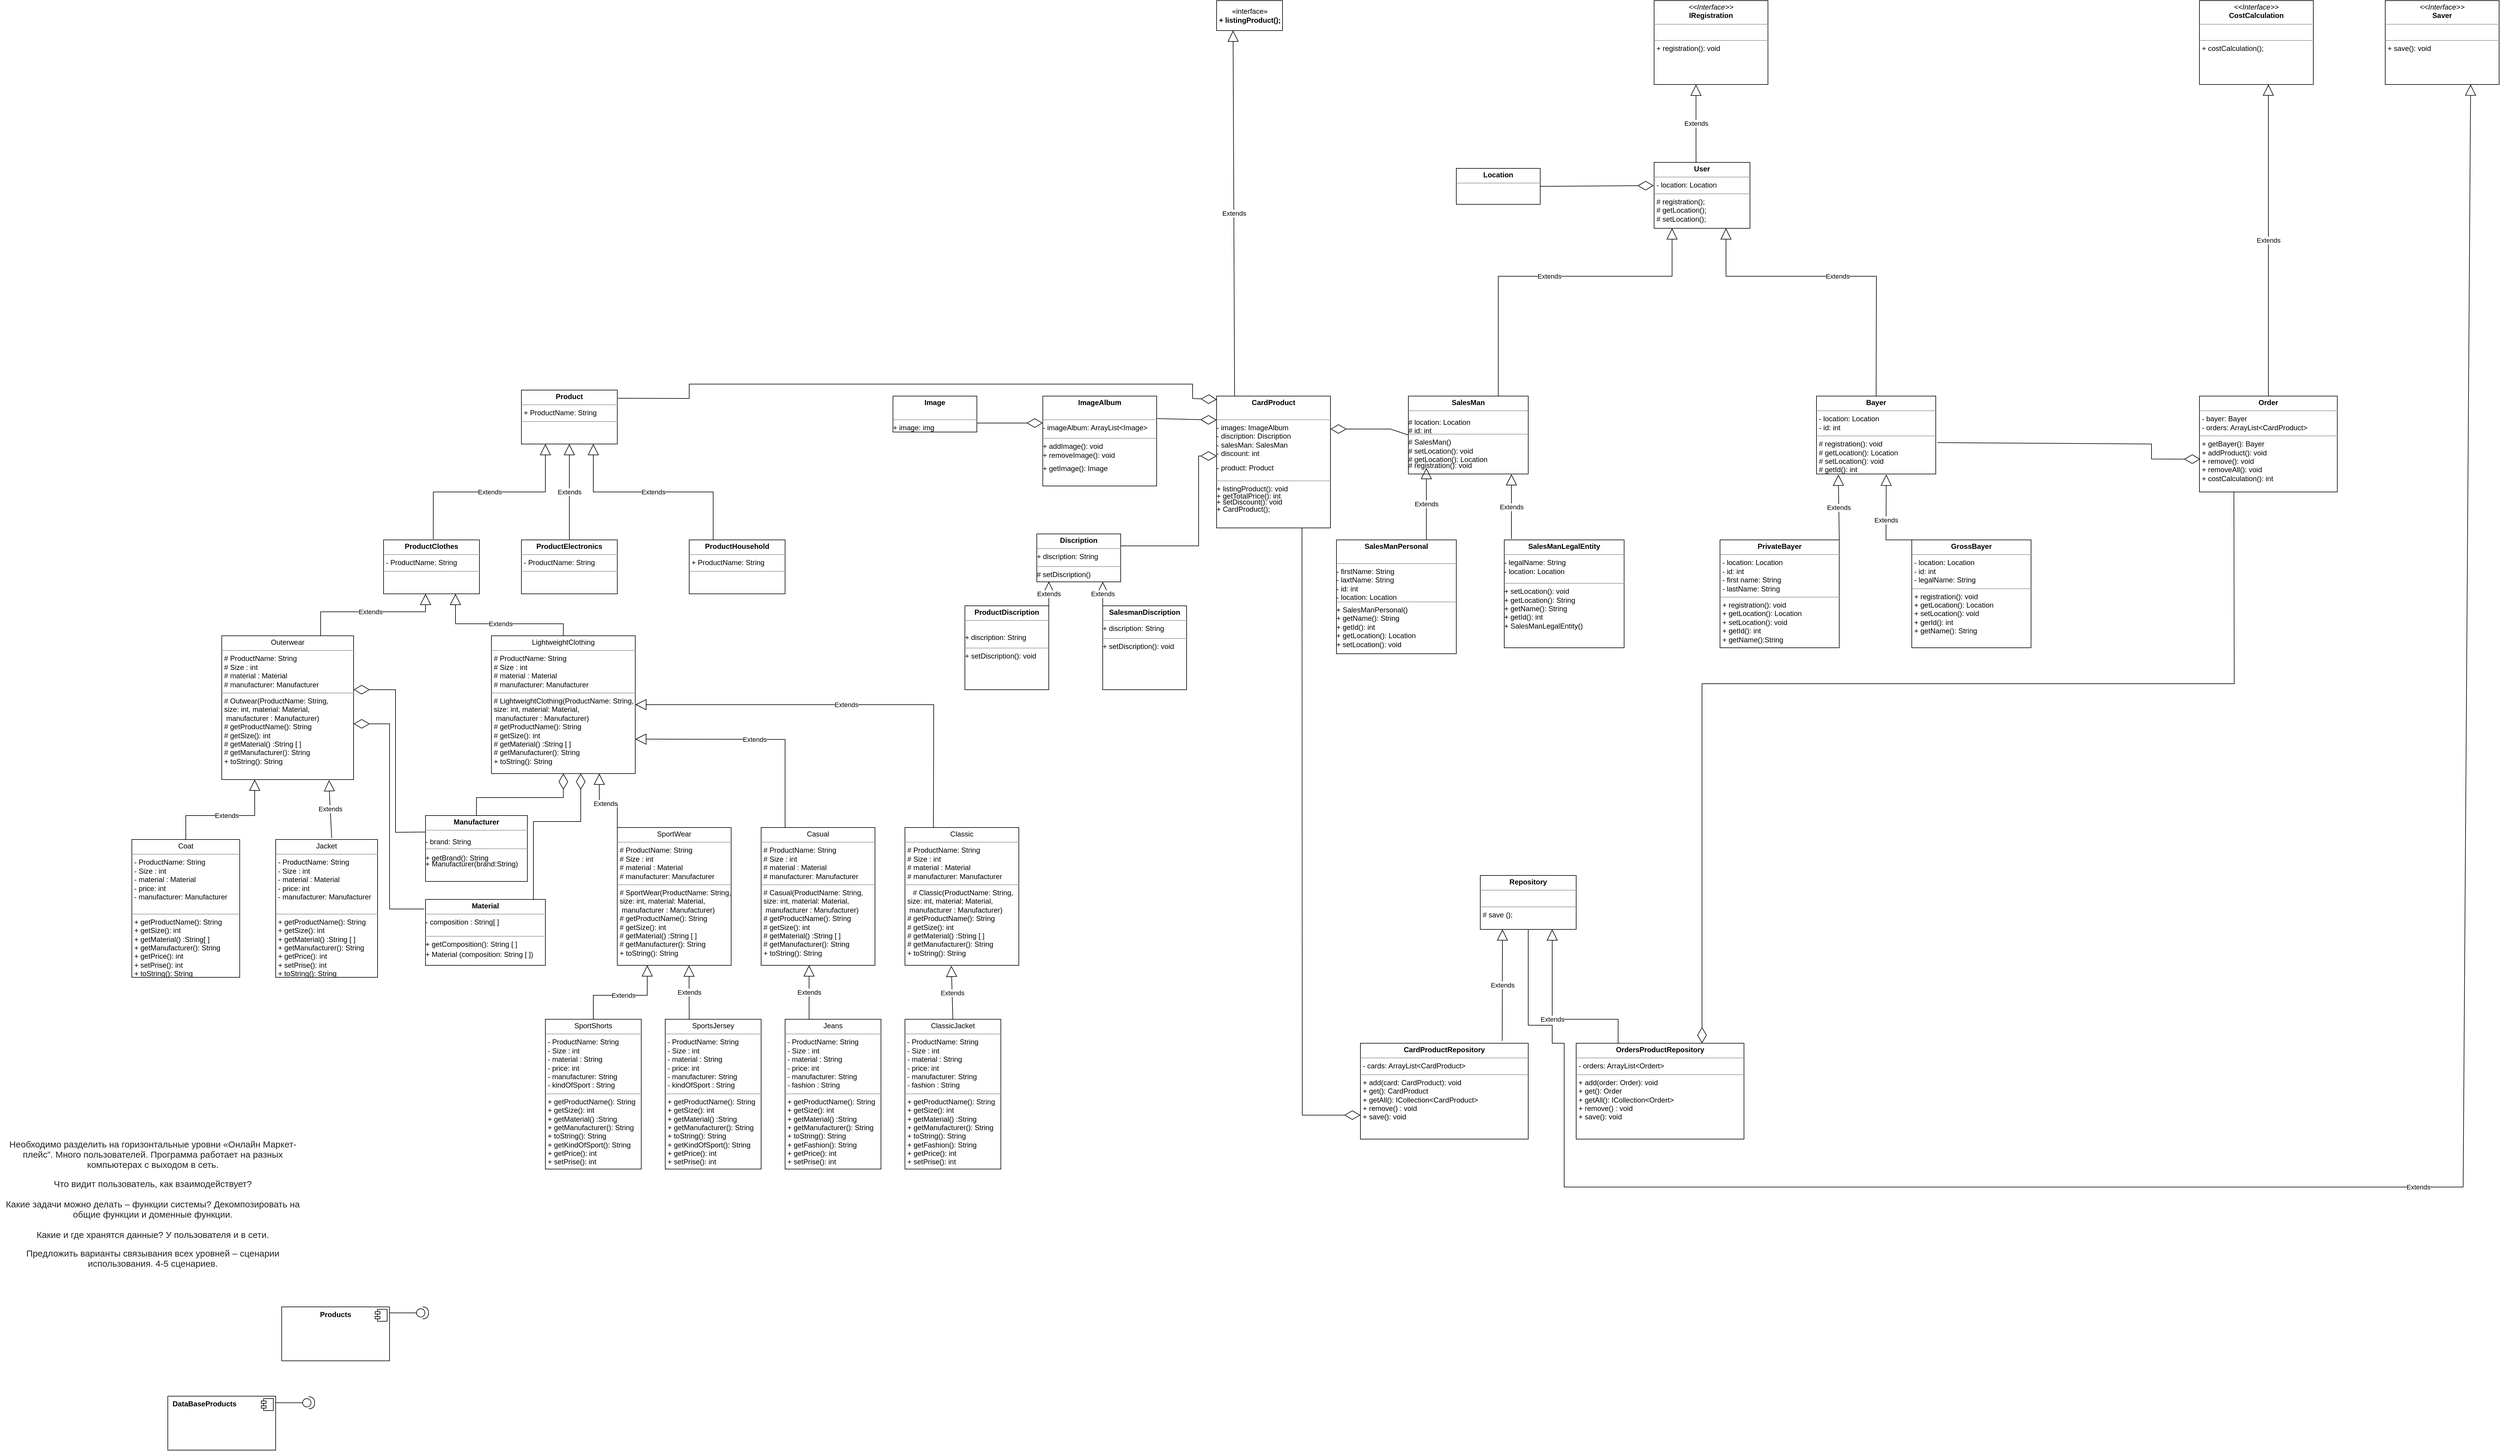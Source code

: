 <mxfile version="20.5.3" type="github" pages="2">
  <diagram id="C5RBs43oDa-KdzZeNtuy" name="Page-1">
    <mxGraphModel dx="3420" dy="2838" grid="1" gridSize="10" guides="1" tooltips="1" connect="1" arrows="1" fold="1" page="1" pageScale="1" pageWidth="827" pageHeight="1169" math="0" shadow="0">
      <root>
        <mxCell id="WIyWlLk6GJQsqaUBKTNV-0" />
        <mxCell id="WIyWlLk6GJQsqaUBKTNV-1" parent="WIyWlLk6GJQsqaUBKTNV-0" />
        <mxCell id="_ixP_uFfSFBWPgmDgJTr-22" value="Extends" style="endArrow=block;endSize=16;endFill=0;html=1;rounded=0;exitX=0.706;exitY=-0.029;exitDx=0;exitDy=0;exitPerimeter=0;entryX=0.25;entryY=1;entryDx=0;entryDy=0;" edge="1" parent="WIyWlLk6GJQsqaUBKTNV-1" target="_ixP_uFfSFBWPgmDgJTr-30">
          <mxGeometry width="160" relative="1" as="geometry">
            <mxPoint x="172.96" y="279.014" as="sourcePoint" />
            <mxPoint x="360" y="130" as="targetPoint" />
            <Array as="points">
              <mxPoint x="173" y="200" />
              <mxPoint x="360" y="200" />
            </Array>
          </mxGeometry>
        </mxCell>
        <mxCell id="_ixP_uFfSFBWPgmDgJTr-23" value="Extends" style="endArrow=block;endSize=16;endFill=0;html=1;rounded=0;exitX=0.5;exitY=0;exitDx=0;exitDy=0;entryX=0.5;entryY=1;entryDx=0;entryDy=0;" edge="1" parent="WIyWlLk6GJQsqaUBKTNV-1" source="_ixP_uFfSFBWPgmDgJTr-36" target="_ixP_uFfSFBWPgmDgJTr-30">
          <mxGeometry width="160" relative="1" as="geometry">
            <mxPoint x="400" y="270" as="sourcePoint" />
            <mxPoint x="400" y="130" as="targetPoint" />
          </mxGeometry>
        </mxCell>
        <mxCell id="_ixP_uFfSFBWPgmDgJTr-24" value="Extends" style="endArrow=block;endSize=16;endFill=0;html=1;rounded=0;entryX=0.75;entryY=1;entryDx=0;entryDy=0;exitX=0.25;exitY=0;exitDx=0;exitDy=0;" edge="1" parent="WIyWlLk6GJQsqaUBKTNV-1" source="_ixP_uFfSFBWPgmDgJTr-37" target="_ixP_uFfSFBWPgmDgJTr-30">
          <mxGeometry width="160" relative="1" as="geometry">
            <mxPoint x="1010" y="260" as="sourcePoint" />
            <mxPoint x="440" y="130" as="targetPoint" />
            <Array as="points">
              <mxPoint x="640" y="200" />
              <mxPoint x="440" y="200" />
            </Array>
          </mxGeometry>
        </mxCell>
        <mxCell id="_ixP_uFfSFBWPgmDgJTr-30" value="&lt;p style=&quot;margin:0px;margin-top:4px;text-align:center;&quot;&gt;&lt;b&gt;Product&lt;/b&gt;&lt;/p&gt;&lt;hr size=&quot;1&quot;&gt;&lt;p style=&quot;margin:0px;margin-left:4px;&quot;&gt;+ ProductName: String&lt;/p&gt;&lt;hr size=&quot;1&quot;&gt;&lt;p style=&quot;margin:0px;margin-left:4px;&quot;&gt;&lt;br&gt;&lt;/p&gt;" style="verticalAlign=top;align=left;overflow=fill;fontSize=12;fontFamily=Helvetica;html=1;" vertex="1" parent="WIyWlLk6GJQsqaUBKTNV-1">
          <mxGeometry x="320" y="30" width="160" height="90" as="geometry" />
        </mxCell>
        <mxCell id="_ixP_uFfSFBWPgmDgJTr-34" value="&lt;p style=&quot;margin:0px;margin-top:4px;text-align:center;&quot;&gt;&lt;span style=&quot;font-weight: 700;&quot;&gt;ProductClothes&lt;/span&gt;&lt;br&gt;&lt;/p&gt;&lt;hr size=&quot;1&quot;&gt;&lt;p style=&quot;margin:0px;margin-left:4px;&quot;&gt;+ ProductName: String&lt;/p&gt;&lt;hr size=&quot;1&quot;&gt;&lt;p style=&quot;margin:0px;margin-left:4px;&quot;&gt;+ method(): Type&lt;/p&gt;" style="verticalAlign=top;align=left;overflow=fill;fontSize=12;fontFamily=Helvetica;html=1;" vertex="1" parent="WIyWlLk6GJQsqaUBKTNV-1">
          <mxGeometry x="90" y="280" width="160" height="90" as="geometry" />
        </mxCell>
        <mxCell id="_ixP_uFfSFBWPgmDgJTr-35" value="&lt;p style=&quot;margin:0px;margin-top:4px;text-align:center;&quot;&gt;&lt;span style=&quot;font-weight: 700;&quot;&gt;ProductClothes&lt;/span&gt;&lt;br&gt;&lt;/p&gt;&lt;hr size=&quot;1&quot;&gt;&lt;p style=&quot;margin:0px;margin-left:4px;&quot;&gt;+ ProductName: String&lt;/p&gt;&lt;hr size=&quot;1&quot;&gt;&lt;p style=&quot;margin:0px;margin-left:4px;&quot;&gt;&lt;br&gt;&lt;/p&gt;" style="verticalAlign=top;align=left;overflow=fill;fontSize=12;fontFamily=Helvetica;html=1;" vertex="1" parent="WIyWlLk6GJQsqaUBKTNV-1">
          <mxGeometry x="90" y="280" width="160" height="90" as="geometry" />
        </mxCell>
        <mxCell id="_ixP_uFfSFBWPgmDgJTr-36" value="&lt;p style=&quot;margin:0px;margin-top:4px;text-align:center;&quot;&gt;&lt;span style=&quot;font-weight: 700;&quot;&gt;ProductElectronics&lt;/span&gt;&lt;br&gt;&lt;/p&gt;&lt;hr size=&quot;1&quot;&gt;&lt;p style=&quot;margin:0px;margin-left:4px;&quot;&gt;- ProductName: String&lt;/p&gt;&lt;hr size=&quot;1&quot;&gt;&lt;p style=&quot;margin:0px;margin-left:4px;&quot;&gt;&lt;br&gt;&lt;/p&gt;" style="verticalAlign=top;align=left;overflow=fill;fontSize=12;fontFamily=Helvetica;html=1;" vertex="1" parent="WIyWlLk6GJQsqaUBKTNV-1">
          <mxGeometry x="320" y="280" width="160" height="90" as="geometry" />
        </mxCell>
        <mxCell id="_ixP_uFfSFBWPgmDgJTr-37" value="&lt;p style=&quot;margin:0px;margin-top:4px;text-align:center;&quot;&gt;&lt;span style=&quot;font-weight: 700;&quot;&gt;ProductHousehold&lt;/span&gt;&lt;br&gt;&lt;/p&gt;&lt;hr size=&quot;1&quot;&gt;&lt;p style=&quot;margin:0px;margin-left:4px;&quot;&gt;+ ProductName: String&lt;/p&gt;&lt;hr size=&quot;1&quot;&gt;&lt;p style=&quot;margin:0px;margin-left:4px;&quot;&gt;&lt;br&gt;&lt;/p&gt;" style="verticalAlign=top;align=left;overflow=fill;fontSize=12;fontFamily=Helvetica;html=1;" vertex="1" parent="WIyWlLk6GJQsqaUBKTNV-1">
          <mxGeometry x="600" y="280" width="160" height="90" as="geometry" />
        </mxCell>
        <mxCell id="_ixP_uFfSFBWPgmDgJTr-38" value="&lt;p style=&quot;margin:0px;margin-top:4px;text-align:center;&quot;&gt;&lt;span style=&quot;font-weight: 700;&quot;&gt;ProductClothes&lt;/span&gt;&lt;br&gt;&lt;/p&gt;&lt;hr size=&quot;1&quot;&gt;&lt;p style=&quot;margin:0px;margin-left:4px;&quot;&gt;- ProductName: String&lt;/p&gt;&lt;hr size=&quot;1&quot;&gt;&lt;p style=&quot;margin:0px;margin-left:4px;&quot;&gt;&lt;br&gt;&lt;/p&gt;" style="verticalAlign=top;align=left;overflow=fill;fontSize=12;fontFamily=Helvetica;html=1;" vertex="1" parent="WIyWlLk6GJQsqaUBKTNV-1">
          <mxGeometry x="90" y="280" width="160" height="90" as="geometry" />
        </mxCell>
        <mxCell id="_ixP_uFfSFBWPgmDgJTr-39" value="&lt;p style=&quot;margin:0px;margin-top:4px;text-align:center;&quot;&gt;Outerwear&lt;br&gt;&lt;/p&gt;&lt;hr size=&quot;1&quot;&gt;&lt;p style=&quot;margin: 0px 0px 0px 4px;&quot;&gt;# ProductName: String&lt;/p&gt;&lt;p style=&quot;margin: 0px 0px 0px 4px;&quot;&gt;# Size : int&lt;/p&gt;&lt;p style=&quot;margin: 0px 0px 0px 4px;&quot;&gt;# material : Material&lt;/p&gt;&lt;p style=&quot;margin: 0px 0px 0px 4px;&quot;&gt;# manufacturer: Manufacturer&lt;br&gt;&lt;/p&gt;&lt;hr size=&quot;1&quot;&gt;&lt;p style=&quot;margin: 0px 0px 0px 4px;&quot;&gt;# Outwear(ProductName: String,&lt;/p&gt;&lt;p style=&quot;margin: 0px 0px 0px 4px;&quot;&gt;size: int, material: Material,&lt;/p&gt;&lt;p style=&quot;margin: 0px 0px 0px 4px;&quot;&gt;&amp;nbsp;manufacturer : Manufacturer)&lt;/p&gt;&lt;p style=&quot;margin: 0px 0px 0px 4px;&quot;&gt;# getProductName(): String&lt;/p&gt;&lt;p style=&quot;margin: 0px 0px 0px 4px;&quot;&gt;# getSize(): int&lt;/p&gt;&lt;p style=&quot;margin: 0px 0px 0px 4px;&quot;&gt;# getMaterial() :String [ ]&lt;/p&gt;&lt;p style=&quot;margin: 0px 0px 0px 4px;&quot;&gt;# getManufacturer(): String&lt;/p&gt;&lt;p style=&quot;margin: 0px 0px 0px 4px;&quot;&gt;+ toString(): String&lt;/p&gt;" style="verticalAlign=top;align=left;overflow=fill;fontSize=12;fontFamily=Helvetica;html=1;" vertex="1" parent="WIyWlLk6GJQsqaUBKTNV-1">
          <mxGeometry x="-180" y="440" width="220" height="240" as="geometry" />
        </mxCell>
        <mxCell id="_ixP_uFfSFBWPgmDgJTr-42" value="Extends" style="endArrow=block;endSize=16;endFill=0;html=1;rounded=0;exitX=0.5;exitY=0;exitDx=0;exitDy=0;entryX=0.75;entryY=1;entryDx=0;entryDy=0;" edge="1" parent="WIyWlLk6GJQsqaUBKTNV-1" source="_ixP_uFfSFBWPgmDgJTr-70" target="_ixP_uFfSFBWPgmDgJTr-38">
          <mxGeometry width="160" relative="1" as="geometry">
            <mxPoint x="200" y="440" as="sourcePoint" />
            <mxPoint x="200" y="360" as="targetPoint" />
            <Array as="points">
              <mxPoint x="390" y="420" />
              <mxPoint x="210" y="420" />
            </Array>
          </mxGeometry>
        </mxCell>
        <mxCell id="_ixP_uFfSFBWPgmDgJTr-43" value="Extends" style="endArrow=block;endSize=16;endFill=0;html=1;rounded=0;exitX=0.75;exitY=0;exitDx=0;exitDy=0;entryX=0.438;entryY=1;entryDx=0;entryDy=0;entryPerimeter=0;" edge="1" parent="WIyWlLk6GJQsqaUBKTNV-1" source="_ixP_uFfSFBWPgmDgJTr-39" target="_ixP_uFfSFBWPgmDgJTr-38">
          <mxGeometry width="160" relative="1" as="geometry">
            <mxPoint x="190" y="340" as="sourcePoint" />
            <mxPoint x="350" y="340" as="targetPoint" />
            <Array as="points">
              <mxPoint x="-15" y="400" />
              <mxPoint x="160" y="400" />
            </Array>
          </mxGeometry>
        </mxCell>
        <mxCell id="_ixP_uFfSFBWPgmDgJTr-44" value="&lt;p style=&quot;margin:0px;margin-top:4px;text-align:center;&quot;&gt;Coat&lt;/p&gt;&lt;hr size=&quot;1&quot;&gt;&lt;p style=&quot;margin:0px;margin-left:4px;&quot;&gt;- ProductName: String&lt;/p&gt;&lt;p style=&quot;margin:0px;margin-left:4px;&quot;&gt;- Size : int&lt;/p&gt;&lt;p style=&quot;margin:0px;margin-left:4px;&quot;&gt;- material : Material&lt;/p&gt;&lt;p style=&quot;margin:0px;margin-left:4px;&quot;&gt;- price: int&lt;/p&gt;&lt;p style=&quot;margin:0px;margin-left:4px;&quot;&gt;-&amp;nbsp;manufacturer: Manufacturer&lt;/p&gt;&lt;br&gt;&lt;hr size=&quot;1&quot;&gt;&lt;p style=&quot;margin:0px;margin-left:4px;&quot;&gt;+ getProductName(): String&lt;br&gt;&lt;/p&gt;&lt;p style=&quot;margin:0px;margin-left:4px;&quot;&gt;+ getSize(): int&lt;/p&gt;&lt;p style=&quot;margin:0px;margin-left:4px;&quot;&gt;+ getMaterial() :String[ ]&amp;nbsp;&lt;/p&gt;&lt;p style=&quot;margin:0px;margin-left:4px;&quot;&gt;+ getManufacturer(): String&lt;/p&gt;&lt;p style=&quot;margin: 0px 0px 0px 4px;&quot;&gt;+ getPrice(): int&lt;/p&gt;&lt;p style=&quot;margin: 0px 0px 0px 4px;&quot;&gt;+ setPrise(): int&lt;/p&gt;&lt;p style=&quot;margin:0px;margin-left:4px;&quot;&gt;+ toString(): String&lt;/p&gt;" style="verticalAlign=top;align=left;overflow=fill;fontSize=12;fontFamily=Helvetica;html=1;" vertex="1" parent="WIyWlLk6GJQsqaUBKTNV-1">
          <mxGeometry x="-330" y="780" width="180" height="230" as="geometry" />
        </mxCell>
        <mxCell id="_ixP_uFfSFBWPgmDgJTr-45" value="&lt;p style=&quot;margin:0px;margin-top:4px;text-align:center;&quot;&gt;Jacket&lt;br&gt;&lt;/p&gt;&lt;hr size=&quot;1&quot;&gt;&lt;p style=&quot;margin:0px;margin-left:4px;&quot;&gt;- ProductName: String&lt;/p&gt;&lt;p style=&quot;margin:0px;margin-left:4px;&quot;&gt;- Size : int&lt;/p&gt;&lt;p style=&quot;margin:0px;margin-left:4px;&quot;&gt;- material : Material&lt;/p&gt;&lt;p style=&quot;margin:0px;margin-left:4px;&quot;&gt;- price: int&lt;/p&gt;&lt;p style=&quot;margin:0px;margin-left:4px;&quot;&gt;-&amp;nbsp;manufacturer: Manufacturer&lt;br&gt;&lt;/p&gt;&lt;br&gt;&lt;hr size=&quot;1&quot;&gt;&lt;p style=&quot;margin:0px;margin-left:4px;&quot;&gt;+ getProductName(): String&lt;br&gt;&lt;/p&gt;&lt;p style=&quot;margin:0px;margin-left:4px;&quot;&gt;+ getSize(): int&lt;/p&gt;&lt;p style=&quot;margin:0px;margin-left:4px;&quot;&gt;+ getMaterial() :String [ ]&lt;/p&gt;&lt;p style=&quot;margin:0px;margin-left:4px;&quot;&gt;+ getManufacturer(): String&lt;br&gt;&lt;/p&gt;&lt;p style=&quot;margin:0px;margin-left:4px;&quot;&gt;+ getPrice(): int&lt;/p&gt;&lt;p style=&quot;margin:0px;margin-left:4px;&quot;&gt;+ setPrise(): int&lt;/p&gt;&lt;p style=&quot;margin:0px;margin-left:4px;&quot;&gt;+ toString(): String&lt;/p&gt;" style="verticalAlign=top;align=left;overflow=fill;fontSize=12;fontFamily=Helvetica;html=1;" vertex="1" parent="WIyWlLk6GJQsqaUBKTNV-1">
          <mxGeometry x="-90" y="780" width="170" height="230" as="geometry" />
        </mxCell>
        <mxCell id="_ixP_uFfSFBWPgmDgJTr-46" value="&lt;p style=&quot;margin:0px;margin-top:6px;text-align:center;&quot;&gt;&lt;b&gt;Products&lt;/b&gt;&lt;/p&gt;&lt;p style=&quot;margin:0px;margin-left:8px;&quot;&gt;&lt;br&gt;&lt;/p&gt;" style="align=left;overflow=fill;html=1;dropTarget=0;" vertex="1" parent="WIyWlLk6GJQsqaUBKTNV-1">
          <mxGeometry x="-80" y="1560" width="180" height="90" as="geometry" />
        </mxCell>
        <mxCell id="_ixP_uFfSFBWPgmDgJTr-47" value="" style="shape=component;jettyWidth=8;jettyHeight=4;" vertex="1" parent="_ixP_uFfSFBWPgmDgJTr-46">
          <mxGeometry x="1" width="20" height="20" relative="1" as="geometry">
            <mxPoint x="-24" y="4" as="offset" />
          </mxGeometry>
        </mxCell>
        <mxCell id="_ixP_uFfSFBWPgmDgJTr-48" value="&lt;p style=&quot;margin: 0px; font-stretch: normal; font-size: 15px; line-height: normal; color: rgb(33, 34, 36); background-color: rgb(255, 255, 255);&quot;&gt;Необходимо разделить на горизонтальные уровни «Онлайн Маркет-плейс”. Много пользователей. Программа работает на разных компьютерах с выходом в сеть.&lt;/p&gt;&lt;br/&gt;&lt;p style=&quot;margin: 0px; font-stretch: normal; font-size: 15px; line-height: normal; color: rgb(33, 34, 36); background-color: rgb(255, 255, 255);&quot;&gt;Что видит пользователь, как взаимодействует?&lt;br&gt;&lt;br/&gt;Какие задачи можно делать – функции системы? Декомпозировать на общие функции и доменные функции.&lt;br&gt;&lt;br/&gt;Какие и где хранятся данные? У пользователя и в сети.&lt;/p&gt;&lt;br/&gt;&lt;p style=&quot;margin: 0px; font-stretch: normal; font-size: 15px; line-height: normal; color: rgb(33, 34, 36); background-color: rgb(255, 255, 255);&quot;&gt;Предложить варианты связывания всех уровней – сценарии использования. 4-5 сценариев.&lt;/p&gt;&lt;div&gt;&lt;br&gt;&lt;/div&gt;" style="text;html=1;strokeColor=none;fillColor=none;align=center;verticalAlign=middle;whiteSpace=wrap;rounded=0;" vertex="1" parent="WIyWlLk6GJQsqaUBKTNV-1">
          <mxGeometry x="-550" y="1270" width="510" height="250" as="geometry" />
        </mxCell>
        <mxCell id="_ixP_uFfSFBWPgmDgJTr-53" value="" style="shape=providedRequiredInterface;html=1;verticalLabelPosition=bottom;sketch=0;" vertex="1" parent="WIyWlLk6GJQsqaUBKTNV-1">
          <mxGeometry x="145" y="1560" width="20" height="20" as="geometry" />
        </mxCell>
        <mxCell id="_ixP_uFfSFBWPgmDgJTr-62" value="" style="line;strokeWidth=1;fillColor=none;align=left;verticalAlign=middle;spacingTop=-1;spacingLeft=3;spacingRight=3;rotatable=0;labelPosition=right;points=[];portConstraint=eastwest;strokeColor=inherit;" vertex="1" parent="WIyWlLk6GJQsqaUBKTNV-1">
          <mxGeometry x="100" y="1566" width="45" height="8" as="geometry" />
        </mxCell>
        <mxCell id="_ixP_uFfSFBWPgmDgJTr-64" value="&lt;p style=&quot;margin:0px;margin-top:6px;text-align:center;&quot;&gt;&lt;/p&gt;&lt;p style=&quot;margin:0px;margin-left:8px;&quot;&gt;&lt;b&gt;DataBaseProducts&lt;/b&gt;&lt;/p&gt;&lt;p style=&quot;margin:0px;margin-left:8px;&quot;&gt;&lt;br&gt;&lt;br&gt;&lt;/p&gt;" style="align=left;overflow=fill;html=1;dropTarget=0;" vertex="1" parent="WIyWlLk6GJQsqaUBKTNV-1">
          <mxGeometry x="-270" y="1709" width="180" height="90" as="geometry" />
        </mxCell>
        <mxCell id="_ixP_uFfSFBWPgmDgJTr-65" value="" style="shape=component;jettyWidth=8;jettyHeight=4;" vertex="1" parent="_ixP_uFfSFBWPgmDgJTr-64">
          <mxGeometry x="1" width="20" height="20" relative="1" as="geometry">
            <mxPoint x="-24" y="4" as="offset" />
          </mxGeometry>
        </mxCell>
        <mxCell id="_ixP_uFfSFBWPgmDgJTr-66" value="" style="shape=providedRequiredInterface;html=1;verticalLabelPosition=bottom;sketch=0;" vertex="1" parent="WIyWlLk6GJQsqaUBKTNV-1">
          <mxGeometry x="-45" y="1710" width="20" height="20" as="geometry" />
        </mxCell>
        <mxCell id="_ixP_uFfSFBWPgmDgJTr-67" value="" style="line;strokeWidth=1;fillColor=none;align=left;verticalAlign=middle;spacingTop=-1;spacingLeft=3;spacingRight=3;rotatable=0;labelPosition=right;points=[];portConstraint=eastwest;strokeColor=inherit;" vertex="1" parent="WIyWlLk6GJQsqaUBKTNV-1">
          <mxGeometry x="-90" y="1716" width="45" height="8" as="geometry" />
        </mxCell>
        <mxCell id="_ixP_uFfSFBWPgmDgJTr-68" value="Extends" style="endArrow=block;endSize=16;endFill=0;html=1;rounded=0;exitX=0.5;exitY=0;exitDx=0;exitDy=0;entryX=0.25;entryY=1;entryDx=0;entryDy=0;" edge="1" parent="WIyWlLk6GJQsqaUBKTNV-1" source="_ixP_uFfSFBWPgmDgJTr-44" target="_ixP_uFfSFBWPgmDgJTr-39">
          <mxGeometry width="160" relative="1" as="geometry">
            <mxPoint x="-20" y="610" as="sourcePoint" />
            <mxPoint x="140" y="610" as="targetPoint" />
            <Array as="points">
              <mxPoint x="-240" y="740" />
              <mxPoint x="-125" y="740" />
            </Array>
          </mxGeometry>
        </mxCell>
        <mxCell id="_ixP_uFfSFBWPgmDgJTr-69" value="Extends" style="endArrow=block;endSize=16;endFill=0;html=1;rounded=0;entryX=0.814;entryY=1.004;entryDx=0;entryDy=0;entryPerimeter=0;exitX=0.55;exitY=-0.01;exitDx=0;exitDy=0;exitPerimeter=0;" edge="1" parent="WIyWlLk6GJQsqaUBKTNV-1" source="_ixP_uFfSFBWPgmDgJTr-45" target="_ixP_uFfSFBWPgmDgJTr-39">
          <mxGeometry width="160" relative="1" as="geometry">
            <mxPoint x="-1" y="770" as="sourcePoint" />
            <mxPoint x="161" y="644" as="targetPoint" />
            <Array as="points">
              <mxPoint y="710" />
            </Array>
          </mxGeometry>
        </mxCell>
        <mxCell id="_ixP_uFfSFBWPgmDgJTr-70" value="&lt;p style=&quot;margin:0px;margin-top:4px;text-align:center;&quot;&gt;LightweightClothing&lt;br&gt;&lt;/p&gt;&lt;hr size=&quot;1&quot;&gt;&lt;p style=&quot;margin: 4px 0px 0px; text-align: center;&quot;&gt;&lt;/p&gt;&lt;p style=&quot;margin: 0px 0px 0px 4px;&quot;&gt;# ProductName: String&lt;/p&gt;&lt;p style=&quot;margin: 0px 0px 0px 4px;&quot;&gt;# Size : int&lt;/p&gt;&lt;p style=&quot;margin: 0px 0px 0px 4px;&quot;&gt;# material : Material&lt;/p&gt;&lt;p style=&quot;margin: 0px 0px 0px 4px;&quot;&gt;# manufacturer: Manufacturer&lt;br&gt;&lt;/p&gt;&lt;hr size=&quot;1&quot;&gt;&lt;p style=&quot;margin: 0px 0px 0px 4px;&quot;&gt;# LightweightClothing(ProductName: String,&lt;/p&gt;&lt;p style=&quot;margin: 0px 0px 0px 4px;&quot;&gt;size: int, material: Material,&lt;/p&gt;&lt;p style=&quot;margin: 0px 0px 0px 4px;&quot;&gt;&amp;nbsp;manufacturer : Manufacturer)&lt;/p&gt;&lt;p style=&quot;margin: 0px 0px 0px 4px;&quot;&gt;# getProductName(): String&lt;/p&gt;&lt;p style=&quot;margin: 0px 0px 0px 4px;&quot;&gt;# getSize(): int&lt;/p&gt;&lt;p style=&quot;margin: 0px 0px 0px 4px;&quot;&gt;# getMaterial() :String [ ]&lt;/p&gt;&lt;p style=&quot;margin: 0px 0px 0px 4px;&quot;&gt;# getManufacturer(): String&lt;/p&gt;&lt;p style=&quot;margin: 0px 0px 0px 4px;&quot;&gt;+ toString(): String&lt;/p&gt;" style="verticalAlign=top;align=left;overflow=fill;fontSize=12;fontFamily=Helvetica;html=1;" vertex="1" parent="WIyWlLk6GJQsqaUBKTNV-1">
          <mxGeometry x="270" y="440" width="240" height="230" as="geometry" />
        </mxCell>
        <mxCell id="_ixP_uFfSFBWPgmDgJTr-75" value="&lt;p style=&quot;margin:0px;margin-top:4px;text-align:center;&quot;&gt;&lt;b&gt;Manufacturer&lt;/b&gt;&lt;/p&gt;&lt;hr size=&quot;1&quot;&gt;&lt;div style=&quot;height:2px;&quot;&gt;&lt;/div&gt;&lt;div style=&quot;height:2px;&quot;&gt;&lt;br&gt;&lt;/div&gt;&lt;div style=&quot;height:2px;&quot;&gt;&lt;br&gt;&lt;/div&gt;&lt;div style=&quot;height:2px;&quot;&gt;- brand: String&lt;/div&gt;&lt;div style=&quot;height:2px;&quot;&gt;&lt;br&gt;&lt;/div&gt;&lt;div style=&quot;height:2px;&quot;&gt;&lt;br&gt;&lt;/div&gt;&lt;div style=&quot;height:2px;&quot;&gt;&lt;br&gt;&lt;/div&gt;&lt;div style=&quot;height:2px;&quot;&gt;&lt;br&gt;&lt;/div&gt;&lt;div style=&quot;height:2px;&quot;&gt;&lt;br&gt;&lt;/div&gt;&lt;hr size=&quot;1&quot;&gt;&lt;div style=&quot;height:2px;&quot;&gt;&lt;/div&gt;&lt;div style=&quot;height:2px;&quot;&gt;+ getBrand(): String&lt;/div&gt;&lt;div style=&quot;height:2px;&quot;&gt;&lt;br&gt;&lt;/div&gt;&lt;div style=&quot;height:2px;&quot;&gt;&lt;br&gt;&lt;/div&gt;&lt;div style=&quot;height:2px;&quot;&gt;&lt;br&gt;&lt;/div&gt;&lt;div style=&quot;height:2px;&quot;&gt;&lt;br&gt;&lt;/div&gt;&lt;div style=&quot;height:2px;&quot;&gt;+ Manufacturer(brand:String)&lt;/div&gt;&lt;div style=&quot;height:2px;&quot;&gt;&lt;br&gt;&lt;/div&gt;&lt;div style=&quot;height:2px;&quot;&gt;&lt;br&gt;&lt;/div&gt;" style="verticalAlign=top;align=left;overflow=fill;fontSize=12;fontFamily=Helvetica;html=1;" vertex="1" parent="WIyWlLk6GJQsqaUBKTNV-1">
          <mxGeometry x="160" y="740" width="170" height="110" as="geometry" />
        </mxCell>
        <mxCell id="_ixP_uFfSFBWPgmDgJTr-76" value="&lt;p style=&quot;margin:0px;margin-top:4px;text-align:center;&quot;&gt;&lt;b&gt;Material&lt;/b&gt;&lt;/p&gt;&lt;hr size=&quot;1&quot;&gt;&lt;div style=&quot;height:2px;&quot;&gt;- composition : String[ ]&amp;nbsp;&lt;/div&gt;&lt;div style=&quot;height:2px;&quot;&gt;&lt;br&gt;&lt;/div&gt;&lt;div style=&quot;height:2px;&quot;&gt;&lt;br&gt;&lt;/div&gt;&lt;div style=&quot;height:2px;&quot;&gt;&lt;br&gt;&lt;/div&gt;&lt;div style=&quot;height:2px;&quot;&gt;&lt;br&gt;&lt;/div&gt;&lt;div style=&quot;height:2px;&quot;&gt;&lt;br&gt;&lt;/div&gt;&lt;div style=&quot;height:2px;&quot;&gt;&lt;br&gt;&lt;/div&gt;&lt;div style=&quot;height:2px;&quot;&gt;&lt;br&gt;&lt;/div&gt;&lt;div style=&quot;height:2px;&quot;&gt;&lt;br&gt;&lt;/div&gt;&lt;div style=&quot;height:2px;&quot;&gt;&lt;br&gt;&lt;/div&gt;&lt;div style=&quot;height:2px;&quot;&gt;&lt;br&gt;&lt;/div&gt;&lt;div style=&quot;height:2px;&quot;&gt;&lt;br&gt;&lt;/div&gt;&lt;hr size=&quot;1&quot;&gt;+ getComposition(): String [ ]&lt;br&gt;&lt;div style=&quot;height:2px;&quot;&gt;&lt;br&gt;&lt;/div&gt;&lt;div style=&quot;height:2px;&quot;&gt;+ Material (composition: String [ ])&lt;/div&gt;&lt;div style=&quot;height:2px;&quot;&gt;&lt;br&gt;&lt;/div&gt;" style="verticalAlign=top;align=left;overflow=fill;fontSize=12;fontFamily=Helvetica;html=1;" vertex="1" parent="WIyWlLk6GJQsqaUBKTNV-1">
          <mxGeometry x="160" y="880" width="200" height="110" as="geometry" />
        </mxCell>
        <mxCell id="_ixP_uFfSFBWPgmDgJTr-78" value="" style="endArrow=diamondThin;endFill=0;endSize=24;html=1;rounded=0;exitX=0.5;exitY=0;exitDx=0;exitDy=0;entryX=0.5;entryY=1;entryDx=0;entryDy=0;" edge="1" parent="WIyWlLk6GJQsqaUBKTNV-1" source="_ixP_uFfSFBWPgmDgJTr-75" target="_ixP_uFfSFBWPgmDgJTr-70">
          <mxGeometry width="160" relative="1" as="geometry">
            <mxPoint x="10" y="650" as="sourcePoint" />
            <mxPoint x="170" y="650" as="targetPoint" />
            <Array as="points">
              <mxPoint x="245" y="710" />
              <mxPoint x="390" y="710" />
            </Array>
          </mxGeometry>
        </mxCell>
        <mxCell id="_ixP_uFfSFBWPgmDgJTr-79" value="" style="endArrow=diamondThin;endFill=0;endSize=24;html=1;rounded=0;entryX=0.621;entryY=1;entryDx=0;entryDy=0;entryPerimeter=0;" edge="1" parent="WIyWlLk6GJQsqaUBKTNV-1" target="_ixP_uFfSFBWPgmDgJTr-70">
          <mxGeometry width="160" relative="1" as="geometry">
            <mxPoint x="340" y="880" as="sourcePoint" />
            <mxPoint x="170" y="860" as="targetPoint" />
            <Array as="points">
              <mxPoint x="340" y="840" />
              <mxPoint x="340" y="750" />
              <mxPoint x="380" y="750" />
              <mxPoint x="419" y="750" />
            </Array>
          </mxGeometry>
        </mxCell>
        <mxCell id="_ixP_uFfSFBWPgmDgJTr-80" value="" style="endArrow=diamondThin;endFill=0;endSize=24;html=1;rounded=0;exitX=0;exitY=0.25;exitDx=0;exitDy=0;" edge="1" parent="WIyWlLk6GJQsqaUBKTNV-1" source="_ixP_uFfSFBWPgmDgJTr-75">
          <mxGeometry width="160" relative="1" as="geometry">
            <mxPoint x="10" y="800" as="sourcePoint" />
            <mxPoint x="40" y="530" as="targetPoint" />
            <Array as="points">
              <mxPoint x="110" y="768" />
              <mxPoint x="110" y="530" />
            </Array>
          </mxGeometry>
        </mxCell>
        <mxCell id="_ixP_uFfSFBWPgmDgJTr-81" value="" style="endArrow=diamondThin;endFill=0;endSize=24;html=1;rounded=0;exitX=-0.01;exitY=0.145;exitDx=0;exitDy=0;exitPerimeter=0;" edge="1" parent="WIyWlLk6GJQsqaUBKTNV-1" source="_ixP_uFfSFBWPgmDgJTr-76">
          <mxGeometry width="160" relative="1" as="geometry">
            <mxPoint x="10" y="800" as="sourcePoint" />
            <mxPoint x="40" y="587" as="targetPoint" />
            <Array as="points">
              <mxPoint x="100" y="896" />
              <mxPoint x="100" y="587" />
            </Array>
          </mxGeometry>
        </mxCell>
        <mxCell id="_ixP_uFfSFBWPgmDgJTr-83" value="&lt;p style=&quot;margin:0px;margin-top:4px;text-align:center;&quot;&gt;SportShorts&lt;br&gt;&lt;/p&gt;&lt;hr size=&quot;1&quot;&gt;&lt;p style=&quot;margin:0px;margin-left:4px;&quot;&gt;- ProductName: String&lt;/p&gt;&lt;p style=&quot;margin: 0px 0px 0px 4px;&quot;&gt;- Size : int&lt;/p&gt;&lt;p style=&quot;margin: 0px 0px 0px 4px;&quot;&gt;- material : String&lt;/p&gt;&lt;p style=&quot;margin: 0px 0px 0px 4px;&quot;&gt;- price: int&lt;/p&gt;&lt;p style=&quot;margin: 0px 0px 0px 4px;&quot;&gt;-&amp;nbsp;manufacturer: String&lt;/p&gt;&lt;p style=&quot;margin: 0px 0px 0px 4px;&quot;&gt;- kindOfSport : String&lt;/p&gt;&lt;hr size=&quot;1&quot;&gt;&lt;p style=&quot;margin: 0px 0px 0px 4px;&quot;&gt;+ getProductName(): String&lt;/p&gt;&lt;p style=&quot;margin: 0px 0px 0px 4px;&quot;&gt;+ getSize(): int&lt;/p&gt;&lt;p style=&quot;margin: 0px 0px 0px 4px;&quot;&gt;+ getMaterial() :String&lt;/p&gt;&lt;p style=&quot;margin: 0px 0px 0px 4px;&quot;&gt;+ getManufacturer(): String&lt;/p&gt;&lt;p style=&quot;margin: 0px 0px 0px 4px;&quot;&gt;+ toString(): String&lt;/p&gt;&lt;p style=&quot;margin: 0px 0px 0px 4px;&quot;&gt;+ getKindOfSport(): String&lt;/p&gt;&lt;p style=&quot;margin: 0px 0px 0px 4px;&quot;&gt;+ getPrice(): int&lt;/p&gt;&lt;p style=&quot;margin: 0px 0px 0px 4px;&quot;&gt;+ setPrise(): int&lt;/p&gt;" style="verticalAlign=top;align=left;overflow=fill;fontSize=12;fontFamily=Helvetica;html=1;" vertex="1" parent="WIyWlLk6GJQsqaUBKTNV-1">
          <mxGeometry x="360" y="1080" width="160" height="250" as="geometry" />
        </mxCell>
        <mxCell id="_ixP_uFfSFBWPgmDgJTr-86" value="&lt;p style=&quot;margin:0px;margin-top:4px;text-align:center;&quot;&gt;SportWear&lt;/p&gt;&lt;hr size=&quot;1&quot;&gt;&lt;p style=&quot;margin: 4px 0px 0px; text-align: center;&quot;&gt;&lt;/p&gt;&lt;p style=&quot;margin: 0px 0px 0px 4px;&quot;&gt;# ProductName: String&lt;/p&gt;&lt;p style=&quot;margin: 0px 0px 0px 4px;&quot;&gt;# Size : int&lt;/p&gt;&lt;p style=&quot;margin: 0px 0px 0px 4px;&quot;&gt;# material : Material&lt;/p&gt;&lt;p style=&quot;margin: 0px 0px 0px 4px;&quot;&gt;# manufacturer: Manufacturer&lt;br&gt;&lt;/p&gt;&lt;hr size=&quot;1&quot;&gt;&lt;p style=&quot;margin: 0px 0px 0px 4px;&quot;&gt;#&amp;nbsp;&lt;span style=&quot;text-align: center;&quot;&gt;SportWear&lt;/span&gt;(ProductName: String,&lt;/p&gt;&lt;p style=&quot;margin: 0px 0px 0px 4px;&quot;&gt;size: int, material: Material,&lt;/p&gt;&lt;p style=&quot;margin: 0px 0px 0px 4px;&quot;&gt;&amp;nbsp;manufacturer : Manufacturer)&lt;/p&gt;&lt;p style=&quot;margin: 0px 0px 0px 4px;&quot;&gt;# getProductName(): String&lt;/p&gt;&lt;p style=&quot;margin: 0px 0px 0px 4px;&quot;&gt;# getSize(): int&lt;/p&gt;&lt;p style=&quot;margin: 0px 0px 0px 4px;&quot;&gt;# getMaterial() :String [ ]&lt;/p&gt;&lt;p style=&quot;margin: 0px 0px 0px 4px;&quot;&gt;# getManufacturer(): String&lt;/p&gt;&lt;p style=&quot;margin: 0px 0px 0px 4px;&quot;&gt;+ toString(): String&lt;/p&gt;" style="verticalAlign=top;align=left;overflow=fill;fontSize=12;fontFamily=Helvetica;html=1;" vertex="1" parent="WIyWlLk6GJQsqaUBKTNV-1">
          <mxGeometry x="480" y="760" width="190" height="230" as="geometry" />
        </mxCell>
        <mxCell id="_ixP_uFfSFBWPgmDgJTr-87" value="&lt;p style=&quot;margin:0px;margin-top:4px;text-align:center;&quot;&gt;Casual&lt;/p&gt;&lt;hr size=&quot;1&quot;&gt;&lt;p style=&quot;margin: 4px 0px 0px; text-align: center;&quot;&gt;&lt;/p&gt;&lt;p style=&quot;margin: 0px 0px 0px 4px;&quot;&gt;# ProductName: String&lt;/p&gt;&lt;p style=&quot;margin: 0px 0px 0px 4px;&quot;&gt;# Size : int&lt;/p&gt;&lt;p style=&quot;margin: 0px 0px 0px 4px;&quot;&gt;# material : Material&lt;/p&gt;&lt;p style=&quot;margin: 0px 0px 0px 4px;&quot;&gt;# manufacturer: Manufacturer&lt;br&gt;&lt;/p&gt;&lt;hr size=&quot;1&quot;&gt;&lt;p style=&quot;margin: 0px 0px 0px 4px;&quot;&gt;#&amp;nbsp;&lt;span style=&quot;text-align: center;&quot;&gt;Casual&lt;/span&gt;(ProductName: String,&lt;/p&gt;&lt;p style=&quot;margin: 0px 0px 0px 4px;&quot;&gt;size: int, material: Material,&lt;/p&gt;&lt;p style=&quot;margin: 0px 0px 0px 4px;&quot;&gt;&amp;nbsp;manufacturer : Manufacturer)&lt;/p&gt;&lt;p style=&quot;margin: 0px 0px 0px 4px;&quot;&gt;# getProductName(): String&lt;/p&gt;&lt;p style=&quot;margin: 0px 0px 0px 4px;&quot;&gt;# getSize(): int&lt;/p&gt;&lt;p style=&quot;margin: 0px 0px 0px 4px;&quot;&gt;# getMaterial() :String [ ]&lt;/p&gt;&lt;p style=&quot;margin: 0px 0px 0px 4px;&quot;&gt;# getManufacturer(): String&lt;/p&gt;&lt;p style=&quot;margin: 0px 0px 0px 4px;&quot;&gt;+ toString(): String&lt;/p&gt;" style="verticalAlign=top;align=left;overflow=fill;fontSize=12;fontFamily=Helvetica;html=1;" vertex="1" parent="WIyWlLk6GJQsqaUBKTNV-1">
          <mxGeometry x="720" y="760" width="190" height="230" as="geometry" />
        </mxCell>
        <mxCell id="_ixP_uFfSFBWPgmDgJTr-88" value="&lt;p style=&quot;margin:0px;margin-top:4px;text-align:center;&quot;&gt;Classic&lt;/p&gt;&lt;hr size=&quot;1&quot;&gt;&lt;p style=&quot;margin: 4px 0px 0px; text-align: center;&quot;&gt;&lt;/p&gt;&lt;p style=&quot;margin: 0px 0px 0px 4px;&quot;&gt;# ProductName: String&lt;/p&gt;&lt;p style=&quot;margin: 0px 0px 0px 4px;&quot;&gt;# Size : int&lt;/p&gt;&lt;p style=&quot;margin: 0px 0px 0px 4px;&quot;&gt;# material : Material&lt;/p&gt;&lt;p style=&quot;margin: 0px 0px 0px 4px;&quot;&gt;# manufacturer: Manufacturer&lt;br&gt;&lt;/p&gt;&lt;hr size=&quot;1&quot;&gt;&lt;p style=&quot;text-align: center; margin: 0px 0px 0px 4px;&quot;&gt;# Classic(ProductName: String,&lt;/p&gt;&lt;p style=&quot;margin: 0px 0px 0px 4px;&quot;&gt;size: int, material: Material,&lt;/p&gt;&lt;p style=&quot;margin: 0px 0px 0px 4px;&quot;&gt;&amp;nbsp;manufacturer : Manufacturer)&lt;/p&gt;&lt;p style=&quot;margin: 0px 0px 0px 4px;&quot;&gt;# getProductName(): String&lt;/p&gt;&lt;p style=&quot;margin: 0px 0px 0px 4px;&quot;&gt;# getSize(): int&lt;/p&gt;&lt;p style=&quot;margin: 0px 0px 0px 4px;&quot;&gt;# getMaterial() :String [ ]&lt;/p&gt;&lt;p style=&quot;margin: 0px 0px 0px 4px;&quot;&gt;# getManufacturer(): String&lt;/p&gt;&lt;p style=&quot;margin: 0px 0px 0px 4px;&quot;&gt;+ toString(): String&lt;/p&gt;" style="verticalAlign=top;align=left;overflow=fill;fontSize=12;fontFamily=Helvetica;html=1;" vertex="1" parent="WIyWlLk6GJQsqaUBKTNV-1">
          <mxGeometry x="960" y="760" width="190" height="230" as="geometry" />
        </mxCell>
        <mxCell id="_ixP_uFfSFBWPgmDgJTr-89" value="Extends" style="endArrow=block;endSize=16;endFill=0;html=1;rounded=0;exitX=0;exitY=0;exitDx=0;exitDy=0;entryX=0.75;entryY=1;entryDx=0;entryDy=0;" edge="1" parent="WIyWlLk6GJQsqaUBKTNV-1" source="_ixP_uFfSFBWPgmDgJTr-86" target="_ixP_uFfSFBWPgmDgJTr-70">
          <mxGeometry width="160" relative="1" as="geometry">
            <mxPoint x="710" y="800" as="sourcePoint" />
            <mxPoint x="870" y="800" as="targetPoint" />
            <Array as="points">
              <mxPoint x="480" y="720" />
              <mxPoint x="450" y="720" />
            </Array>
          </mxGeometry>
        </mxCell>
        <mxCell id="_ixP_uFfSFBWPgmDgJTr-90" value="Extends" style="endArrow=block;endSize=16;endFill=0;html=1;rounded=0;entryX=1;entryY=0.75;entryDx=0;entryDy=0;" edge="1" parent="WIyWlLk6GJQsqaUBKTNV-1" target="_ixP_uFfSFBWPgmDgJTr-70">
          <mxGeometry width="160" relative="1" as="geometry">
            <mxPoint x="760" y="760" as="sourcePoint" />
            <mxPoint x="870" y="800" as="targetPoint" />
            <Array as="points">
              <mxPoint x="760" y="613" />
            </Array>
          </mxGeometry>
        </mxCell>
        <mxCell id="_ixP_uFfSFBWPgmDgJTr-91" value="Extends" style="endArrow=block;endSize=16;endFill=0;html=1;rounded=0;exitX=0.25;exitY=0;exitDx=0;exitDy=0;entryX=1;entryY=0.5;entryDx=0;entryDy=0;" edge="1" parent="WIyWlLk6GJQsqaUBKTNV-1" source="_ixP_uFfSFBWPgmDgJTr-88" target="_ixP_uFfSFBWPgmDgJTr-70">
          <mxGeometry width="160" relative="1" as="geometry">
            <mxPoint x="710" y="800" as="sourcePoint" />
            <mxPoint x="870" y="800" as="targetPoint" />
            <Array as="points">
              <mxPoint x="1008" y="555" />
            </Array>
          </mxGeometry>
        </mxCell>
        <mxCell id="_ixP_uFfSFBWPgmDgJTr-92" value="&lt;p style=&quot;margin:0px;margin-top:4px;text-align:center;&quot;&gt;SportsJersey&lt;br&gt;&lt;/p&gt;&lt;hr size=&quot;1&quot;&gt;&lt;p style=&quot;margin:0px;margin-left:4px;&quot;&gt;- ProductName: String&lt;/p&gt;&lt;p style=&quot;margin: 0px 0px 0px 4px;&quot;&gt;- Size : int&lt;/p&gt;&lt;p style=&quot;margin: 0px 0px 0px 4px;&quot;&gt;- material : String&lt;/p&gt;&lt;p style=&quot;margin: 0px 0px 0px 4px;&quot;&gt;- price: int&lt;/p&gt;&lt;p style=&quot;margin: 0px 0px 0px 4px;&quot;&gt;-&amp;nbsp;manufacturer: String&lt;/p&gt;&lt;p style=&quot;margin: 0px 0px 0px 4px;&quot;&gt;- kindOfSport : String&lt;/p&gt;&lt;hr size=&quot;1&quot;&gt;&lt;p style=&quot;margin: 0px 0px 0px 4px;&quot;&gt;+ getProductName(): String&lt;/p&gt;&lt;p style=&quot;margin: 0px 0px 0px 4px;&quot;&gt;+ getSize(): int&lt;/p&gt;&lt;p style=&quot;margin: 0px 0px 0px 4px;&quot;&gt;+ getMaterial() :String&lt;/p&gt;&lt;p style=&quot;margin: 0px 0px 0px 4px;&quot;&gt;+ getManufacturer(): String&lt;/p&gt;&lt;p style=&quot;margin: 0px 0px 0px 4px;&quot;&gt;+ toString(): String&lt;/p&gt;&lt;p style=&quot;margin: 0px 0px 0px 4px;&quot;&gt;+ getKindOfSport(): String&lt;/p&gt;&lt;p style=&quot;margin: 0px 0px 0px 4px;&quot;&gt;+ getPrice(): int&lt;/p&gt;&lt;p style=&quot;margin: 0px 0px 0px 4px;&quot;&gt;+ setPrise(): int&lt;/p&gt;" style="verticalAlign=top;align=left;overflow=fill;fontSize=12;fontFamily=Helvetica;html=1;" vertex="1" parent="WIyWlLk6GJQsqaUBKTNV-1">
          <mxGeometry x="560" y="1080" width="160" height="250" as="geometry" />
        </mxCell>
        <mxCell id="_ixP_uFfSFBWPgmDgJTr-93" value="Extends" style="endArrow=block;endSize=16;endFill=0;html=1;rounded=0;exitX=0.5;exitY=0;exitDx=0;exitDy=0;" edge="1" parent="WIyWlLk6GJQsqaUBKTNV-1" source="_ixP_uFfSFBWPgmDgJTr-83">
          <mxGeometry width="160" relative="1" as="geometry">
            <mxPoint x="220" y="1110" as="sourcePoint" />
            <mxPoint x="530" y="990" as="targetPoint" />
            <Array as="points">
              <mxPoint x="440" y="1040" />
              <mxPoint x="530" y="1040" />
            </Array>
          </mxGeometry>
        </mxCell>
        <mxCell id="_ixP_uFfSFBWPgmDgJTr-94" value="Extends" style="endArrow=block;endSize=16;endFill=0;html=1;rounded=0;exitX=0.25;exitY=0;exitDx=0;exitDy=0;entryX=0.63;entryY=1.001;entryDx=0;entryDy=0;entryPerimeter=0;" edge="1" parent="WIyWlLk6GJQsqaUBKTNV-1" source="_ixP_uFfSFBWPgmDgJTr-92" target="_ixP_uFfSFBWPgmDgJTr-86">
          <mxGeometry width="160" relative="1" as="geometry">
            <mxPoint x="340" y="1060" as="sourcePoint" />
            <mxPoint x="500" y="1060" as="targetPoint" />
          </mxGeometry>
        </mxCell>
        <mxCell id="_ixP_uFfSFBWPgmDgJTr-95" value="&lt;p style=&quot;margin:0px;margin-top:4px;text-align:center;&quot;&gt;Jeans&lt;/p&gt;&lt;hr size=&quot;1&quot;&gt;&lt;p style=&quot;margin:0px;margin-left:4px;&quot;&gt;- ProductName: String&lt;/p&gt;&lt;p style=&quot;margin: 0px 0px 0px 4px;&quot;&gt;- Size : int&lt;/p&gt;&lt;p style=&quot;margin: 0px 0px 0px 4px;&quot;&gt;- material : String&lt;/p&gt;&lt;p style=&quot;margin: 0px 0px 0px 4px;&quot;&gt;- price: int&lt;/p&gt;&lt;p style=&quot;margin: 0px 0px 0px 4px;&quot;&gt;-&amp;nbsp;manufacturer: String&lt;/p&gt;&lt;p style=&quot;margin: 0px 0px 0px 4px;&quot;&gt;- fashion : String&lt;/p&gt;&lt;hr size=&quot;1&quot;&gt;&lt;p style=&quot;margin: 0px 0px 0px 4px;&quot;&gt;+ getProductName(): String&lt;/p&gt;&lt;p style=&quot;margin: 0px 0px 0px 4px;&quot;&gt;+ getSize(): int&lt;/p&gt;&lt;p style=&quot;margin: 0px 0px 0px 4px;&quot;&gt;+ getMaterial() :String&lt;/p&gt;&lt;p style=&quot;margin: 0px 0px 0px 4px;&quot;&gt;+ getManufacturer(): String&lt;/p&gt;&lt;p style=&quot;margin: 0px 0px 0px 4px;&quot;&gt;+ toString(): String&lt;/p&gt;&lt;p style=&quot;margin: 0px 0px 0px 4px;&quot;&gt;+ getFashion(): String&lt;/p&gt;&lt;p style=&quot;margin: 0px 0px 0px 4px;&quot;&gt;+ getPrice(): int&lt;/p&gt;&lt;p style=&quot;margin: 0px 0px 0px 4px;&quot;&gt;+ setPrise(): int&lt;/p&gt;" style="verticalAlign=top;align=left;overflow=fill;fontSize=12;fontFamily=Helvetica;html=1;" vertex="1" parent="WIyWlLk6GJQsqaUBKTNV-1">
          <mxGeometry x="760" y="1080" width="160" height="250" as="geometry" />
        </mxCell>
        <mxCell id="_ixP_uFfSFBWPgmDgJTr-96" value="Extends" style="endArrow=block;endSize=16;endFill=0;html=1;rounded=0;exitX=0.25;exitY=0;exitDx=0;exitDy=0;" edge="1" parent="WIyWlLk6GJQsqaUBKTNV-1" source="_ixP_uFfSFBWPgmDgJTr-95">
          <mxGeometry width="160" relative="1" as="geometry">
            <mxPoint x="600" y="1310" as="sourcePoint" />
            <mxPoint x="800" y="990" as="targetPoint" />
          </mxGeometry>
        </mxCell>
        <mxCell id="_ixP_uFfSFBWPgmDgJTr-97" value="&lt;p style=&quot;margin:0px;margin-top:4px;text-align:center;&quot;&gt;ClassicJacket&lt;/p&gt;&lt;hr size=&quot;1&quot;&gt;&lt;p style=&quot;margin:0px;margin-left:4px;&quot;&gt;- ProductName: String&lt;/p&gt;&lt;p style=&quot;margin: 0px 0px 0px 4px;&quot;&gt;- Size : int&lt;/p&gt;&lt;p style=&quot;margin: 0px 0px 0px 4px;&quot;&gt;- material : String&lt;/p&gt;&lt;p style=&quot;margin: 0px 0px 0px 4px;&quot;&gt;- price: int&lt;/p&gt;&lt;p style=&quot;margin: 0px 0px 0px 4px;&quot;&gt;-&amp;nbsp;manufacturer: String&lt;/p&gt;&lt;p style=&quot;margin: 0px 0px 0px 4px;&quot;&gt;- fashion : String&lt;/p&gt;&lt;hr size=&quot;1&quot;&gt;&lt;p style=&quot;margin: 0px 0px 0px 4px;&quot;&gt;+ getProductName(): String&lt;/p&gt;&lt;p style=&quot;margin: 0px 0px 0px 4px;&quot;&gt;+ getSize(): int&lt;/p&gt;&lt;p style=&quot;margin: 0px 0px 0px 4px;&quot;&gt;+ getMaterial() :String&lt;/p&gt;&lt;p style=&quot;margin: 0px 0px 0px 4px;&quot;&gt;+ getManufacturer(): String&lt;/p&gt;&lt;p style=&quot;margin: 0px 0px 0px 4px;&quot;&gt;+ toString(): String&lt;/p&gt;&lt;p style=&quot;margin: 0px 0px 0px 4px;&quot;&gt;+ getFashion(): String&lt;/p&gt;&lt;p style=&quot;margin: 0px 0px 0px 4px;&quot;&gt;+ getPrice(): int&lt;/p&gt;&lt;p style=&quot;margin: 0px 0px 0px 4px;&quot;&gt;+ setPrise(): int&lt;/p&gt;" style="verticalAlign=top;align=left;overflow=fill;fontSize=12;fontFamily=Helvetica;html=1;" vertex="1" parent="WIyWlLk6GJQsqaUBKTNV-1">
          <mxGeometry x="960" y="1080" width="160" height="250" as="geometry" />
        </mxCell>
        <mxCell id="_ixP_uFfSFBWPgmDgJTr-98" value="Extends" style="endArrow=block;endSize=16;endFill=0;html=1;rounded=0;exitX=0.5;exitY=0;exitDx=0;exitDy=0;entryX=0.407;entryY=1.003;entryDx=0;entryDy=0;entryPerimeter=0;" edge="1" parent="WIyWlLk6GJQsqaUBKTNV-1" source="_ixP_uFfSFBWPgmDgJTr-97" target="_ixP_uFfSFBWPgmDgJTr-88">
          <mxGeometry width="160" relative="1" as="geometry">
            <mxPoint x="600" y="1060" as="sourcePoint" />
            <mxPoint x="760" y="1060" as="targetPoint" />
          </mxGeometry>
        </mxCell>
        <mxCell id="_ixP_uFfSFBWPgmDgJTr-99" value="&lt;p style=&quot;margin:0px;margin-top:4px;text-align:center;&quot;&gt;&lt;b&gt;CardProduct&lt;/b&gt;&lt;/p&gt;&lt;br&gt;&lt;hr size=&quot;1&quot;&gt;- images: ImageAlbum&lt;br&gt;- discription: Discription&lt;br&gt;- salesMan: SalesMan&lt;br&gt;- discount: int&lt;br&gt;&lt;div style=&quot;height:2px;&quot;&gt;&lt;/div&gt;&lt;div style=&quot;height:2px;&quot;&gt;&lt;br&gt;&lt;/div&gt;&lt;div style=&quot;height:2px;&quot;&gt;&lt;br&gt;&lt;/div&gt;&lt;div style=&quot;height:2px;&quot;&gt;&lt;br&gt;&lt;/div&gt;&lt;div style=&quot;height:2px;&quot;&gt;&lt;br&gt;&lt;/div&gt;&lt;div style=&quot;height:2px;&quot;&gt;- product: Product&lt;/div&gt;&lt;div style=&quot;height:2px;&quot;&gt;&lt;br&gt;&lt;/div&gt;&lt;div style=&quot;height:2px;&quot;&gt;&lt;br&gt;&lt;/div&gt;&lt;div style=&quot;height:2px;&quot;&gt;&lt;br&gt;&lt;/div&gt;&lt;div style=&quot;height:2px;&quot;&gt;&lt;br&gt;&lt;/div&gt;&lt;div style=&quot;height:2px;&quot;&gt;&lt;br&gt;&lt;/div&gt;&lt;div style=&quot;height:2px;&quot;&gt;&lt;br&gt;&lt;/div&gt;&lt;div style=&quot;height:2px;&quot;&gt;&lt;br&gt;&lt;/div&gt;&lt;div style=&quot;height:2px;&quot;&gt;&lt;br&gt;&lt;/div&gt;&lt;div style=&quot;height:2px;&quot;&gt;&lt;br&gt;&lt;/div&gt;&lt;div style=&quot;height:2px;&quot;&gt;&lt;br&gt;&lt;/div&gt;&lt;hr size=&quot;1&quot;&gt;&lt;div style=&quot;height:2px;&quot;&gt;+ listingProduct(): void&lt;/div&gt;&lt;div style=&quot;height:2px;&quot;&gt;&lt;br&gt;&lt;/div&gt;&lt;div style=&quot;height:2px;&quot;&gt;&lt;br&gt;&lt;/div&gt;&lt;div style=&quot;height:2px;&quot;&gt;&lt;br&gt;&lt;/div&gt;&lt;div style=&quot;height:2px;&quot;&gt;&lt;br&gt;&lt;/div&gt;&lt;div style=&quot;height:2px;&quot;&gt;&lt;br&gt;&lt;/div&gt;&lt;div style=&quot;height:2px;&quot;&gt;+ getTotalPrice(): int&lt;/div&gt;&lt;div style=&quot;height:2px;&quot;&gt;&lt;br&gt;&lt;/div&gt;&lt;div style=&quot;height:2px;&quot;&gt;&lt;br&gt;&lt;/div&gt;&lt;div style=&quot;height:2px;&quot;&gt;&lt;br&gt;&lt;/div&gt;&lt;div style=&quot;height:2px;&quot;&gt;&lt;br&gt;&lt;/div&gt;&lt;div style=&quot;height:2px;&quot;&gt;+ setDiscount(): void&lt;/div&gt;&lt;div style=&quot;height:2px;&quot;&gt;&lt;br&gt;&lt;/div&gt;&lt;div style=&quot;height:2px;&quot;&gt;&lt;br&gt;&lt;/div&gt;&lt;div style=&quot;height:2px;&quot;&gt;&lt;br&gt;&lt;/div&gt;&lt;div style=&quot;height:2px;&quot;&gt;&lt;br&gt;&lt;/div&gt;&lt;div style=&quot;height:2px;&quot;&gt;&lt;br&gt;&lt;/div&gt;&lt;div style=&quot;height:2px;&quot;&gt;+ CardProduct();&lt;/div&gt;" style="verticalAlign=top;align=left;overflow=fill;fontSize=12;fontFamily=Helvetica;html=1;" vertex="1" parent="WIyWlLk6GJQsqaUBKTNV-1">
          <mxGeometry x="1480" y="40" width="190" height="220" as="geometry" />
        </mxCell>
        <mxCell id="_ixP_uFfSFBWPgmDgJTr-100" value="«interface»&lt;br&gt;&lt;b&gt;+ listingProduct();&lt;/b&gt;" style="html=1;" vertex="1" parent="WIyWlLk6GJQsqaUBKTNV-1">
          <mxGeometry x="1480" y="-620" width="110" height="50" as="geometry" />
        </mxCell>
        <mxCell id="_ixP_uFfSFBWPgmDgJTr-101" value="Extends" style="endArrow=block;endSize=16;endFill=0;html=1;rounded=0;exitX=0.158;exitY=-0.003;exitDx=0;exitDy=0;exitPerimeter=0;entryX=0.25;entryY=1;entryDx=0;entryDy=0;" edge="1" parent="WIyWlLk6GJQsqaUBKTNV-1" source="_ixP_uFfSFBWPgmDgJTr-99" target="_ixP_uFfSFBWPgmDgJTr-100">
          <mxGeometry width="160" relative="1" as="geometry">
            <mxPoint x="1050" y="160" as="sourcePoint" />
            <mxPoint x="1210" y="160" as="targetPoint" />
          </mxGeometry>
        </mxCell>
        <mxCell id="_ixP_uFfSFBWPgmDgJTr-102" value="&lt;p style=&quot;margin:0px;margin-top:4px;text-align:center;&quot;&gt;&lt;b&gt;SalesMan&lt;/b&gt;&lt;/p&gt;&lt;hr size=&quot;1&quot;&gt;&lt;div style=&quot;height:2px;&quot;&gt;&lt;br&gt;&lt;/div&gt;&lt;div style=&quot;height:2px;&quot;&gt;&lt;br&gt;&lt;/div&gt;&lt;div style=&quot;height:2px;&quot;&gt;&lt;br&gt;&lt;/div&gt;&lt;div style=&quot;height:2px;&quot;&gt;# location: Location&lt;/div&gt;&lt;div style=&quot;height:2px;&quot;&gt;&lt;br&gt;&lt;/div&gt;&lt;div style=&quot;height:2px;&quot;&gt;&lt;br&gt;&lt;/div&gt;&lt;div style=&quot;height:2px;&quot;&gt;&lt;br&gt;&lt;/div&gt;&lt;div style=&quot;height:2px;&quot;&gt;&lt;br&gt;&lt;/div&gt;&lt;div style=&quot;height:2px;&quot;&gt;&lt;br&gt;&lt;/div&gt;&lt;div style=&quot;height:2px;&quot;&gt;&lt;br&gt;&lt;/div&gt;&lt;div style=&quot;height:2px;&quot;&gt;# id: int&lt;/div&gt;&lt;div style=&quot;height:2px;&quot;&gt;&lt;br&gt;&lt;/div&gt;&lt;div style=&quot;height:2px;&quot;&gt;&lt;br&gt;&lt;/div&gt;&lt;hr size=&quot;1&quot;&gt;# SalesMan()&lt;br&gt;# setLocation(): void&lt;br&gt;&lt;div style=&quot;height:2px;&quot;&gt;# getLocation(): Location&lt;/div&gt;&lt;div style=&quot;height:2px;&quot;&gt;&lt;br&gt;&lt;/div&gt;&lt;div style=&quot;height:2px;&quot;&gt;&lt;br&gt;&lt;/div&gt;&lt;div style=&quot;height:2px;&quot;&gt;&lt;br&gt;&lt;/div&gt;&lt;div style=&quot;height:2px;&quot;&gt;&lt;br&gt;&lt;/div&gt;&lt;div style=&quot;height:2px;&quot;&gt;# registration(): void&lt;/div&gt;" style="verticalAlign=top;align=left;overflow=fill;fontSize=12;fontFamily=Helvetica;html=1;" vertex="1" parent="WIyWlLk6GJQsqaUBKTNV-1">
          <mxGeometry x="1800" y="40" width="200" height="130" as="geometry" />
        </mxCell>
        <mxCell id="_ixP_uFfSFBWPgmDgJTr-103" value="&lt;p style=&quot;margin:0px;margin-top:4px;text-align:center;&quot;&gt;&lt;b&gt;SalesManPersonal&lt;/b&gt;&lt;/p&gt;&lt;br&gt;&lt;hr size=&quot;1&quot;&gt;- firstName: String&lt;br&gt;- laxtName: String&lt;br&gt;- id: int&lt;br&gt;&lt;div style=&quot;height:2px;&quot;&gt;- location: Location&lt;/div&gt;&lt;div style=&quot;height:2px;&quot;&gt;&lt;br&gt;&lt;/div&gt;&lt;div style=&quot;height:2px;&quot;&gt;&lt;br&gt;&lt;/div&gt;&lt;div style=&quot;height:2px;&quot;&gt;&lt;br&gt;&lt;/div&gt;&lt;hr size=&quot;1&quot;&gt;+ SalesManPersonal()&lt;br&gt;+ getName(): String&lt;br&gt;+ getId(): int&lt;br&gt;+ getLocation(): Location&lt;br&gt;&lt;div style=&quot;height:2px;&quot;&gt;+ setLocation(): void&lt;/div&gt;" style="verticalAlign=top;align=left;overflow=fill;fontSize=12;fontFamily=Helvetica;html=1;" vertex="1" parent="WIyWlLk6GJQsqaUBKTNV-1">
          <mxGeometry x="1680" y="280" width="200" height="190" as="geometry" />
        </mxCell>
        <mxCell id="_ixP_uFfSFBWPgmDgJTr-104" value="&lt;p style=&quot;margin:0px;margin-top:4px;text-align:center;&quot;&gt;&lt;b&gt;SalesManLegalEntity&lt;/b&gt;&lt;/p&gt;&lt;hr size=&quot;1&quot;&gt;- legalName: String&lt;br&gt;- location: Location&lt;br&gt;&lt;div style=&quot;height:2px;&quot;&gt;&lt;/div&gt;&lt;div style=&quot;height:2px;&quot;&gt;&lt;br&gt;&lt;/div&gt;&lt;div style=&quot;height:2px;&quot;&gt;&lt;br&gt;&lt;/div&gt;&lt;hr size=&quot;1&quot;&gt;+ setLocation(): void&lt;br&gt;+ getLocation(): String&lt;br&gt;+ getName(): String&lt;br&gt;+ getId(): int&lt;br&gt;&lt;div style=&quot;height:2px;&quot;&gt;+ SalesManLegalEntity()&lt;/div&gt;&lt;div style=&quot;height:2px;&quot;&gt;&lt;br&gt;&lt;/div&gt;" style="verticalAlign=top;align=left;overflow=fill;fontSize=12;fontFamily=Helvetica;html=1;" vertex="1" parent="WIyWlLk6GJQsqaUBKTNV-1">
          <mxGeometry x="1960" y="280" width="200" height="180" as="geometry" />
        </mxCell>
        <mxCell id="_ixP_uFfSFBWPgmDgJTr-105" value="Extends" style="endArrow=block;endSize=16;endFill=0;html=1;rounded=0;exitX=0.75;exitY=0;exitDx=0;exitDy=0;" edge="1" parent="WIyWlLk6GJQsqaUBKTNV-1" source="_ixP_uFfSFBWPgmDgJTr-103">
          <mxGeometry width="160" relative="1" as="geometry">
            <mxPoint x="1550" y="150" as="sourcePoint" />
            <mxPoint x="1830" y="160" as="targetPoint" />
          </mxGeometry>
        </mxCell>
        <mxCell id="_ixP_uFfSFBWPgmDgJTr-106" value="Extends" style="endArrow=block;endSize=16;endFill=0;html=1;rounded=0;exitX=0.06;exitY=-0.008;exitDx=0;exitDy=0;exitPerimeter=0;entryX=0.86;entryY=1.003;entryDx=0;entryDy=0;entryPerimeter=0;" edge="1" parent="WIyWlLk6GJQsqaUBKTNV-1" source="_ixP_uFfSFBWPgmDgJTr-104" target="_ixP_uFfSFBWPgmDgJTr-102">
          <mxGeometry width="160" relative="1" as="geometry">
            <mxPoint x="1550" y="150" as="sourcePoint" />
            <mxPoint x="1710" y="150" as="targetPoint" />
          </mxGeometry>
        </mxCell>
        <mxCell id="_ixP_uFfSFBWPgmDgJTr-107" value="&lt;p style=&quot;margin:0px;margin-top:4px;text-align:center;&quot;&gt;&lt;b&gt;Location&lt;/b&gt;&lt;/p&gt;&lt;hr size=&quot;1&quot;&gt;&lt;div style=&quot;height:2px;&quot;&gt;&lt;/div&gt;" style="verticalAlign=top;align=left;overflow=fill;fontSize=12;fontFamily=Helvetica;html=1;" vertex="1" parent="WIyWlLk6GJQsqaUBKTNV-1">
          <mxGeometry x="1880" y="-340" width="140" height="60" as="geometry" />
        </mxCell>
        <mxCell id="_ixP_uFfSFBWPgmDgJTr-108" value="" style="endArrow=diamondThin;endFill=0;endSize=24;html=1;rounded=0;exitX=1;exitY=0.5;exitDx=0;exitDy=0;entryX=-0.004;entryY=0.352;entryDx=0;entryDy=0;entryPerimeter=0;" edge="1" parent="WIyWlLk6GJQsqaUBKTNV-1" source="_ixP_uFfSFBWPgmDgJTr-107" target="_ixP_uFfSFBWPgmDgJTr-135">
          <mxGeometry width="160" relative="1" as="geometry">
            <mxPoint x="1710" y="140" as="sourcePoint" />
            <mxPoint x="1870" y="140" as="targetPoint" />
          </mxGeometry>
        </mxCell>
        <mxCell id="_ixP_uFfSFBWPgmDgJTr-109" value="" style="endArrow=diamondThin;endFill=0;endSize=24;html=1;rounded=0;exitX=0;exitY=0.5;exitDx=0;exitDy=0;entryX=1;entryY=0.25;entryDx=0;entryDy=0;" edge="1" parent="WIyWlLk6GJQsqaUBKTNV-1" source="_ixP_uFfSFBWPgmDgJTr-102" target="_ixP_uFfSFBWPgmDgJTr-99">
          <mxGeometry width="160" relative="1" as="geometry">
            <mxPoint x="1750" y="300" as="sourcePoint" />
            <mxPoint x="1910" y="300" as="targetPoint" />
            <Array as="points">
              <mxPoint x="1770" y="95" />
            </Array>
          </mxGeometry>
        </mxCell>
        <mxCell id="_ixP_uFfSFBWPgmDgJTr-110" value="&lt;p style=&quot;margin:0px;margin-top:4px;text-align:center;&quot;&gt;&lt;b&gt;Image&lt;/b&gt;&lt;/p&gt;&lt;br&gt;&lt;hr size=&quot;1&quot;&gt;+ image: img&lt;div style=&quot;height:2px;&quot;&gt;&lt;/div&gt;&lt;div style=&quot;height:2px;&quot;&gt;&lt;br&gt;&lt;/div&gt;&lt;hr size=&quot;1&quot;&gt;&lt;div style=&quot;height:2px;&quot;&gt;&lt;/div&gt;" style="verticalAlign=top;align=left;overflow=fill;fontSize=12;fontFamily=Helvetica;html=1;" vertex="1" parent="WIyWlLk6GJQsqaUBKTNV-1">
          <mxGeometry x="940" y="40" width="140" height="60" as="geometry" />
        </mxCell>
        <mxCell id="_ixP_uFfSFBWPgmDgJTr-111" value="" style="endArrow=diamondThin;endFill=0;endSize=24;html=1;rounded=0;exitX=1;exitY=0.75;exitDx=0;exitDy=0;" edge="1" parent="WIyWlLk6GJQsqaUBKTNV-1" source="_ixP_uFfSFBWPgmDgJTr-110">
          <mxGeometry width="160" relative="1" as="geometry">
            <mxPoint x="1550" y="180" as="sourcePoint" />
            <mxPoint x="1190" y="85" as="targetPoint" />
          </mxGeometry>
        </mxCell>
        <mxCell id="_ixP_uFfSFBWPgmDgJTr-112" value="&lt;p style=&quot;margin:0px;margin-top:4px;text-align:center;&quot;&gt;&lt;b&gt;Discription&lt;/b&gt;&lt;/p&gt;&lt;hr size=&quot;1&quot;&gt;+ discription: String&lt;div style=&quot;height:2px;&quot;&gt;&lt;/div&gt;&lt;hr size=&quot;1&quot;&gt;&lt;div style=&quot;height:2px;&quot;&gt;# setDiscription()&lt;/div&gt;" style="verticalAlign=top;align=left;overflow=fill;fontSize=12;fontFamily=Helvetica;html=1;" vertex="1" parent="WIyWlLk6GJQsqaUBKTNV-1">
          <mxGeometry x="1180" y="270" width="140" height="80" as="geometry" />
        </mxCell>
        <mxCell id="_ixP_uFfSFBWPgmDgJTr-113" value="&lt;p style=&quot;margin:0px;margin-top:4px;text-align:center;&quot;&gt;&lt;b&gt;ProductDiscription&lt;/b&gt;&lt;/p&gt;&lt;hr size=&quot;1&quot;&gt;&lt;br&gt;+ discription: String&lt;br&gt;&lt;div style=&quot;height:2px;&quot;&gt;&lt;/div&gt;&lt;div style=&quot;height:2px;&quot;&gt;&lt;br&gt;&lt;/div&gt;&lt;hr size=&quot;1&quot;&gt;&lt;div style=&quot;height:2px;&quot;&gt;+ setDiscription(): void&lt;/div&gt;" style="verticalAlign=top;align=left;overflow=fill;fontSize=12;fontFamily=Helvetica;html=1;" vertex="1" parent="WIyWlLk6GJQsqaUBKTNV-1">
          <mxGeometry x="1060" y="390" width="140" height="140" as="geometry" />
        </mxCell>
        <mxCell id="_ixP_uFfSFBWPgmDgJTr-114" value="&lt;p style=&quot;margin:0px;margin-top:4px;text-align:center;&quot;&gt;&lt;b&gt;SalesmanDiscription&lt;/b&gt;&lt;/p&gt;&lt;hr size=&quot;1&quot;&gt;+ discription: String&lt;br&gt;&lt;div style=&quot;height:2px;&quot;&gt;&lt;/div&gt;&lt;hr size=&quot;1&quot;&gt;&lt;div style=&quot;height:2px;&quot;&gt;+ setDiscription(): void&lt;/div&gt;" style="verticalAlign=top;align=left;overflow=fill;fontSize=12;fontFamily=Helvetica;html=1;" vertex="1" parent="WIyWlLk6GJQsqaUBKTNV-1">
          <mxGeometry x="1290" y="390" width="140" height="140" as="geometry" />
        </mxCell>
        <mxCell id="_ixP_uFfSFBWPgmDgJTr-115" value="Extends" style="endArrow=block;endSize=16;endFill=0;html=1;rounded=0;exitX=1;exitY=0;exitDx=0;exitDy=0;entryX=0.143;entryY=0.995;entryDx=0;entryDy=0;entryPerimeter=0;" edge="1" parent="WIyWlLk6GJQsqaUBKTNV-1" source="_ixP_uFfSFBWPgmDgJTr-113" target="_ixP_uFfSFBWPgmDgJTr-112">
          <mxGeometry width="160" relative="1" as="geometry">
            <mxPoint x="960" y="330" as="sourcePoint" />
            <mxPoint x="1120" y="330" as="targetPoint" />
          </mxGeometry>
        </mxCell>
        <mxCell id="_ixP_uFfSFBWPgmDgJTr-116" value="Extends" style="endArrow=block;endSize=16;endFill=0;html=1;rounded=0;exitX=0;exitY=0;exitDx=0;exitDy=0;" edge="1" parent="WIyWlLk6GJQsqaUBKTNV-1" source="_ixP_uFfSFBWPgmDgJTr-114">
          <mxGeometry width="160" relative="1" as="geometry">
            <mxPoint x="960" y="330" as="sourcePoint" />
            <mxPoint x="1290" y="350" as="targetPoint" />
          </mxGeometry>
        </mxCell>
        <mxCell id="_ixP_uFfSFBWPgmDgJTr-121" value="" style="endArrow=diamondThin;endFill=0;endSize=24;html=1;rounded=0;exitX=1;exitY=0.25;exitDx=0;exitDy=0;" edge="1" parent="WIyWlLk6GJQsqaUBKTNV-1" source="_ixP_uFfSFBWPgmDgJTr-112">
          <mxGeometry width="160" relative="1" as="geometry">
            <mxPoint x="1540" y="360" as="sourcePoint" />
            <mxPoint x="1480" y="140" as="targetPoint" />
            <Array as="points">
              <mxPoint x="1450" y="290" />
              <mxPoint x="1450" y="140" />
            </Array>
          </mxGeometry>
        </mxCell>
        <mxCell id="_ixP_uFfSFBWPgmDgJTr-122" value="&lt;p style=&quot;margin:0px;margin-top:4px;text-align:center;&quot;&gt;&lt;b&gt;ImageAlbum&lt;/b&gt;&lt;/p&gt;&lt;br&gt;&lt;hr size=&quot;1&quot;&gt;- imageAlbum: ArrayList&amp;lt;Image&amp;gt;&lt;div style=&quot;height:2px;&quot;&gt;&lt;/div&gt;&lt;div style=&quot;height:2px;&quot;&gt;&lt;br&gt;&lt;/div&gt;&lt;hr size=&quot;1&quot;&gt;+ addImage(): void&lt;br&gt;+ removeImage(): void&lt;br&gt;&lt;div style=&quot;height:2px;&quot;&gt;&lt;br&gt;&lt;/div&gt;&lt;div style=&quot;height:2px;&quot;&gt;&lt;br&gt;&lt;/div&gt;&lt;div style=&quot;height:2px;&quot;&gt;&lt;br&gt;&lt;/div&gt;&lt;div style=&quot;height:2px;&quot;&gt;&lt;br&gt;&lt;/div&gt;&lt;div style=&quot;height:2px;&quot;&gt;+ getImage(): Image&lt;/div&gt;" style="verticalAlign=top;align=left;overflow=fill;fontSize=12;fontFamily=Helvetica;html=1;" vertex="1" parent="WIyWlLk6GJQsqaUBKTNV-1">
          <mxGeometry x="1190" y="40" width="190" height="150" as="geometry" />
        </mxCell>
        <mxCell id="_ixP_uFfSFBWPgmDgJTr-123" value="" style="endArrow=diamondThin;endFill=0;endSize=24;html=1;rounded=0;exitX=1;exitY=0.25;exitDx=0;exitDy=0;" edge="1" parent="WIyWlLk6GJQsqaUBKTNV-1" source="_ixP_uFfSFBWPgmDgJTr-122">
          <mxGeometry width="160" relative="1" as="geometry">
            <mxPoint x="1190" y="230" as="sourcePoint" />
            <mxPoint x="1480" y="80" as="targetPoint" />
          </mxGeometry>
        </mxCell>
        <mxCell id="_ixP_uFfSFBWPgmDgJTr-124" value="" style="endArrow=diamondThin;endFill=0;endSize=24;html=1;rounded=0;exitX=1.007;exitY=0.151;exitDx=0;exitDy=0;exitPerimeter=0;entryX=0.002;entryY=0.026;entryDx=0;entryDy=0;entryPerimeter=0;" edge="1" parent="WIyWlLk6GJQsqaUBKTNV-1" source="_ixP_uFfSFBWPgmDgJTr-30" target="_ixP_uFfSFBWPgmDgJTr-99">
          <mxGeometry width="160" relative="1" as="geometry">
            <mxPoint x="540" y="120" as="sourcePoint" />
            <mxPoint x="700" y="120" as="targetPoint" />
            <Array as="points">
              <mxPoint x="600" y="44" />
              <mxPoint x="600" y="20" />
              <mxPoint x="1440" y="20" />
              <mxPoint x="1440" y="44" />
            </Array>
          </mxGeometry>
        </mxCell>
        <mxCell id="_ixP_uFfSFBWPgmDgJTr-126" value="&lt;p style=&quot;margin:0px;margin-top:4px;text-align:center;&quot;&gt;&lt;b&gt;CardProductRepository&lt;/b&gt;&lt;br&gt;&lt;/p&gt;&lt;hr size=&quot;1&quot;&gt;&lt;p style=&quot;margin:0px;margin-left:4px;&quot;&gt;- cards: ArrayList&amp;lt;CardProduct&amp;gt;&lt;/p&gt;&lt;hr size=&quot;1&quot;&gt;&lt;p style=&quot;margin:0px;margin-left:4px;&quot;&gt;+ add(card: CardProduct): void&lt;/p&gt;&lt;p style=&quot;margin:0px;margin-left:4px;&quot;&gt;+ get(): CardProduct&lt;/p&gt;&lt;p style=&quot;margin:0px;margin-left:4px;&quot;&gt;+ getAll(): ICollection&amp;lt;CardProduct&amp;gt;&lt;/p&gt;&lt;p style=&quot;margin:0px;margin-left:4px;&quot;&gt;+ remove() : void&lt;/p&gt;&lt;p style=&quot;margin:0px;margin-left:4px;&quot;&gt;+ save(): void&lt;/p&gt;" style="verticalAlign=top;align=left;overflow=fill;fontSize=12;fontFamily=Helvetica;html=1;" vertex="1" parent="WIyWlLk6GJQsqaUBKTNV-1">
          <mxGeometry x="1720" y="1120" width="280" height="160" as="geometry" />
        </mxCell>
        <mxCell id="_ixP_uFfSFBWPgmDgJTr-127" value="&lt;p style=&quot;margin:0px;margin-top:4px;text-align:center;&quot;&gt;&lt;b&gt;Repository&lt;/b&gt;&lt;/p&gt;&lt;hr size=&quot;1&quot;&gt;&lt;p style=&quot;margin:0px;margin-left:4px;&quot;&gt;&lt;br&gt;&lt;/p&gt;&lt;hr size=&quot;1&quot;&gt;&lt;p style=&quot;margin:0px;margin-left:4px;&quot;&gt;# save ();&lt;/p&gt;" style="verticalAlign=top;align=left;overflow=fill;fontSize=12;fontFamily=Helvetica;html=1;" vertex="1" parent="WIyWlLk6GJQsqaUBKTNV-1">
          <mxGeometry x="1920" y="840" width="160" height="90" as="geometry" />
        </mxCell>
        <mxCell id="_ixP_uFfSFBWPgmDgJTr-128" value="&lt;p style=&quot;margin:0px;margin-top:4px;text-align:center;&quot;&gt;&lt;i&gt;&amp;lt;&amp;lt;Interface&amp;gt;&amp;gt;&lt;/i&gt;&lt;br&gt;&lt;b&gt;Saver&lt;/b&gt;&lt;/p&gt;&lt;hr size=&quot;1&quot;&gt;&lt;p style=&quot;margin:0px;margin-left:4px;&quot;&gt;&lt;br&gt;&lt;/p&gt;&lt;hr size=&quot;1&quot;&gt;&lt;p style=&quot;margin:0px;margin-left:4px;&quot;&gt;+ save(): void&lt;br&gt;&lt;/p&gt;" style="verticalAlign=top;align=left;overflow=fill;fontSize=12;fontFamily=Helvetica;html=1;" vertex="1" parent="WIyWlLk6GJQsqaUBKTNV-1">
          <mxGeometry x="3430" y="-620" width="190" height="140" as="geometry" />
        </mxCell>
        <mxCell id="_ixP_uFfSFBWPgmDgJTr-131" value="Extends" style="endArrow=block;endSize=16;endFill=0;html=1;rounded=0;exitX=0.845;exitY=-0.025;exitDx=0;exitDy=0;exitPerimeter=0;" edge="1" parent="WIyWlLk6GJQsqaUBKTNV-1" source="_ixP_uFfSFBWPgmDgJTr-126">
          <mxGeometry width="160" relative="1" as="geometry">
            <mxPoint x="1740" y="1020" as="sourcePoint" />
            <mxPoint x="1957" y="930" as="targetPoint" />
          </mxGeometry>
        </mxCell>
        <mxCell id="_ixP_uFfSFBWPgmDgJTr-132" value="" style="endArrow=diamondThin;endFill=0;endSize=24;html=1;rounded=0;exitX=0.75;exitY=1;exitDx=0;exitDy=0;entryX=0;entryY=0.75;entryDx=0;entryDy=0;" edge="1" parent="WIyWlLk6GJQsqaUBKTNV-1" source="_ixP_uFfSFBWPgmDgJTr-99" target="_ixP_uFfSFBWPgmDgJTr-126">
          <mxGeometry width="160" relative="1" as="geometry">
            <mxPoint x="1630" y="830" as="sourcePoint" />
            <mxPoint x="1640" y="830" as="targetPoint" />
            <Array as="points">
              <mxPoint x="1623" y="1240" />
            </Array>
          </mxGeometry>
        </mxCell>
        <mxCell id="_ixP_uFfSFBWPgmDgJTr-133" value="&lt;p style=&quot;margin:0px;margin-top:4px;text-align:center;&quot;&gt;&lt;b&gt;Order&lt;/b&gt;&lt;/p&gt;&lt;hr size=&quot;1&quot;&gt;&lt;p style=&quot;margin:0px;margin-left:4px;&quot;&gt;- bayer: Bayer&lt;/p&gt;&lt;p style=&quot;margin:0px;margin-left:4px;&quot;&gt;- orders: ArrayList&amp;lt;CardProduct&amp;gt;&lt;/p&gt;&lt;hr size=&quot;1&quot;&gt;&lt;p style=&quot;margin:0px;margin-left:4px;&quot;&gt;+ getBayer(): Bayer&lt;/p&gt;&lt;p style=&quot;margin:0px;margin-left:4px;&quot;&gt;+ addProduct(): void&lt;/p&gt;&lt;p style=&quot;margin:0px;margin-left:4px;&quot;&gt;+ remove(): void&lt;/p&gt;&lt;p style=&quot;margin:0px;margin-left:4px;&quot;&gt;+ removeAll(): void&lt;/p&gt;&lt;p style=&quot;margin:0px;margin-left:4px;&quot;&gt;+ costCalculation(): int&lt;/p&gt;" style="verticalAlign=top;align=left;overflow=fill;fontSize=12;fontFamily=Helvetica;html=1;" vertex="1" parent="WIyWlLk6GJQsqaUBKTNV-1">
          <mxGeometry x="3120" y="40" width="230" height="160" as="geometry" />
        </mxCell>
        <mxCell id="_ixP_uFfSFBWPgmDgJTr-134" value="&lt;p style=&quot;margin:0px;margin-top:4px;text-align:center;&quot;&gt;&lt;b&gt;Bayer&lt;/b&gt;&lt;/p&gt;&lt;hr size=&quot;1&quot;&gt;&lt;p style=&quot;margin:0px;margin-left:4px;&quot;&gt;- location: Location&lt;/p&gt;&lt;p style=&quot;margin:0px;margin-left:4px;&quot;&gt;- id: int&lt;/p&gt;&lt;hr size=&quot;1&quot;&gt;&lt;p style=&quot;margin:0px;margin-left:4px;&quot;&gt;# registration(): void&lt;/p&gt;&lt;p style=&quot;margin:0px;margin-left:4px;&quot;&gt;# getLocation(): Location&lt;/p&gt;&lt;p style=&quot;margin:0px;margin-left:4px;&quot;&gt;# setLocation(): void&lt;/p&gt;&lt;p style=&quot;margin:0px;margin-left:4px;&quot;&gt;# getId(): int&lt;/p&gt;" style="verticalAlign=top;align=left;overflow=fill;fontSize=12;fontFamily=Helvetica;html=1;" vertex="1" parent="WIyWlLk6GJQsqaUBKTNV-1">
          <mxGeometry x="2481" y="40" width="199" height="130" as="geometry" />
        </mxCell>
        <mxCell id="_ixP_uFfSFBWPgmDgJTr-135" value="&lt;p style=&quot;margin:0px;margin-top:4px;text-align:center;&quot;&gt;&lt;b&gt;User&lt;/b&gt;&lt;/p&gt;&lt;hr size=&quot;1&quot;&gt;&lt;p style=&quot;margin:0px;margin-left:4px;&quot;&gt;- location: Location&lt;/p&gt;&lt;hr size=&quot;1&quot;&gt;&lt;p style=&quot;margin:0px;margin-left:4px;&quot;&gt;# registration();&lt;/p&gt;&lt;p style=&quot;margin:0px;margin-left:4px;&quot;&gt;# getLocation();&lt;/p&gt;&lt;p style=&quot;margin:0px;margin-left:4px;&quot;&gt;# setLocation();&lt;/p&gt;" style="verticalAlign=top;align=left;overflow=fill;fontSize=12;fontFamily=Helvetica;html=1;" vertex="1" parent="WIyWlLk6GJQsqaUBKTNV-1">
          <mxGeometry x="2210" y="-350" width="160" height="110" as="geometry" />
        </mxCell>
        <mxCell id="_ixP_uFfSFBWPgmDgJTr-136" value="&lt;p style=&quot;margin:0px;margin-top:4px;text-align:center;&quot;&gt;&lt;i&gt;&amp;lt;&amp;lt;Interface&amp;gt;&amp;gt;&lt;/i&gt;&lt;br&gt;&lt;b&gt;IRegistration&lt;/b&gt;&lt;/p&gt;&lt;hr size=&quot;1&quot;&gt;&lt;p style=&quot;margin:0px;margin-left:4px;&quot;&gt;&lt;br&gt;&lt;/p&gt;&lt;hr size=&quot;1&quot;&gt;&lt;p style=&quot;margin:0px;margin-left:4px;&quot;&gt;+ registration(): void&lt;/p&gt;" style="verticalAlign=top;align=left;overflow=fill;fontSize=12;fontFamily=Helvetica;html=1;" vertex="1" parent="WIyWlLk6GJQsqaUBKTNV-1">
          <mxGeometry x="2210" y="-620" width="190" height="140" as="geometry" />
        </mxCell>
        <mxCell id="_ixP_uFfSFBWPgmDgJTr-137" value="Extends" style="endArrow=block;endSize=16;endFill=0;html=1;rounded=0;entryX=0.368;entryY=1.002;entryDx=0;entryDy=0;entryPerimeter=0;" edge="1" parent="WIyWlLk6GJQsqaUBKTNV-1" target="_ixP_uFfSFBWPgmDgJTr-136">
          <mxGeometry width="160" relative="1" as="geometry">
            <mxPoint x="2280" y="-350" as="sourcePoint" />
            <mxPoint x="2410" y="-240" as="targetPoint" />
          </mxGeometry>
        </mxCell>
        <mxCell id="_ixP_uFfSFBWPgmDgJTr-138" value="Extends" style="endArrow=block;endSize=16;endFill=0;html=1;rounded=0;exitX=0.75;exitY=0;exitDx=0;exitDy=0;" edge="1" parent="WIyWlLk6GJQsqaUBKTNV-1" source="_ixP_uFfSFBWPgmDgJTr-102">
          <mxGeometry width="160" relative="1" as="geometry">
            <mxPoint x="2250" y="-30" as="sourcePoint" />
            <mxPoint x="2240" y="-240" as="targetPoint" />
            <Array as="points">
              <mxPoint x="1950" y="-160" />
              <mxPoint x="2240" y="-160" />
            </Array>
          </mxGeometry>
        </mxCell>
        <mxCell id="_ixP_uFfSFBWPgmDgJTr-140" value="Extends" style="endArrow=block;endSize=16;endFill=0;html=1;rounded=0;entryX=0.75;entryY=1;entryDx=0;entryDy=0;exitX=0.5;exitY=0;exitDx=0;exitDy=0;" edge="1" parent="WIyWlLk6GJQsqaUBKTNV-1" source="_ixP_uFfSFBWPgmDgJTr-134" target="_ixP_uFfSFBWPgmDgJTr-135">
          <mxGeometry width="160" relative="1" as="geometry">
            <mxPoint x="2520" y="30" as="sourcePoint" />
            <mxPoint x="2410" y="-30" as="targetPoint" />
            <Array as="points">
              <mxPoint x="2581" y="-160" />
              <mxPoint x="2330" y="-160" />
            </Array>
          </mxGeometry>
        </mxCell>
        <mxCell id="_ixP_uFfSFBWPgmDgJTr-141" value="" style="endArrow=diamondThin;endFill=0;endSize=24;html=1;rounded=0;exitX=1.013;exitY=0.597;exitDx=0;exitDy=0;exitPerimeter=0;entryX=0.006;entryY=0.658;entryDx=0;entryDy=0;entryPerimeter=0;" edge="1" parent="WIyWlLk6GJQsqaUBKTNV-1" source="_ixP_uFfSFBWPgmDgJTr-134" target="_ixP_uFfSFBWPgmDgJTr-133">
          <mxGeometry width="160" relative="1" as="geometry">
            <mxPoint x="2300" y="-120" as="sourcePoint" />
            <mxPoint x="2460" y="-120" as="targetPoint" />
            <Array as="points">
              <mxPoint x="3040" y="120" />
              <mxPoint x="3040" y="145" />
            </Array>
          </mxGeometry>
        </mxCell>
        <mxCell id="_ixP_uFfSFBWPgmDgJTr-143" value="&lt;p style=&quot;margin:0px;margin-top:4px;text-align:center;&quot;&gt;&lt;b&gt;PrivateBayer&lt;/b&gt;&lt;/p&gt;&lt;hr size=&quot;1&quot;&gt;&lt;p style=&quot;margin:0px;margin-left:4px;&quot;&gt;- location: Location&lt;/p&gt;&lt;p style=&quot;margin:0px;margin-left:4px;&quot;&gt;- id: int&lt;/p&gt;&lt;p style=&quot;margin:0px;margin-left:4px;&quot;&gt;- first name: String&lt;/p&gt;&lt;p style=&quot;margin:0px;margin-left:4px;&quot;&gt;- lastName: String&lt;/p&gt;&lt;hr size=&quot;1&quot;&gt;&lt;p style=&quot;margin:0px;margin-left:4px;&quot;&gt;+ registration(): void&lt;/p&gt;&lt;p style=&quot;margin:0px;margin-left:4px;&quot;&gt;+ getLocation(): Location&lt;/p&gt;&lt;p style=&quot;margin:0px;margin-left:4px;&quot;&gt;+ setLocation(): void&lt;/p&gt;&lt;p style=&quot;margin:0px;margin-left:4px;&quot;&gt;+ getId(): int&lt;/p&gt;&lt;p style=&quot;margin:0px;margin-left:4px;&quot;&gt;+ getName():String&lt;/p&gt;" style="verticalAlign=top;align=left;overflow=fill;fontSize=12;fontFamily=Helvetica;html=1;" vertex="1" parent="WIyWlLk6GJQsqaUBKTNV-1">
          <mxGeometry x="2320" y="280" width="199" height="180" as="geometry" />
        </mxCell>
        <mxCell id="_ixP_uFfSFBWPgmDgJTr-144" value="&lt;p style=&quot;margin:0px;margin-top:4px;text-align:center;&quot;&gt;&lt;b&gt;GrossBayer&lt;/b&gt;&lt;/p&gt;&lt;hr size=&quot;1&quot;&gt;&lt;p style=&quot;margin:0px;margin-left:4px;&quot;&gt;- location: Location&lt;/p&gt;&lt;p style=&quot;margin:0px;margin-left:4px;&quot;&gt;- id: int&lt;/p&gt;&lt;p style=&quot;margin:0px;margin-left:4px;&quot;&gt;- legalName: String&lt;/p&gt;&lt;hr size=&quot;1&quot;&gt;&lt;p style=&quot;margin:0px;margin-left:4px;&quot;&gt;+ registration(): void&lt;/p&gt;&lt;p style=&quot;margin:0px;margin-left:4px;&quot;&gt;+ getLocation(): Location&lt;/p&gt;&lt;p style=&quot;margin:0px;margin-left:4px;&quot;&gt;+ setLocation(): void&lt;/p&gt;&lt;p style=&quot;margin:0px;margin-left:4px;&quot;&gt;+ gerId(): int&lt;/p&gt;&lt;p style=&quot;margin:0px;margin-left:4px;&quot;&gt;+ getName(): String&lt;/p&gt;" style="verticalAlign=top;align=left;overflow=fill;fontSize=12;fontFamily=Helvetica;html=1;" vertex="1" parent="WIyWlLk6GJQsqaUBKTNV-1">
          <mxGeometry x="2640" y="280" width="199" height="180" as="geometry" />
        </mxCell>
        <mxCell id="_ixP_uFfSFBWPgmDgJTr-145" value="Extends" style="endArrow=block;endSize=16;endFill=0;html=1;rounded=0;exitX=1;exitY=0;exitDx=0;exitDy=0;entryX=0.183;entryY=1.008;entryDx=0;entryDy=0;entryPerimeter=0;" edge="1" parent="WIyWlLk6GJQsqaUBKTNV-1" source="_ixP_uFfSFBWPgmDgJTr-143" target="_ixP_uFfSFBWPgmDgJTr-134">
          <mxGeometry width="160" relative="1" as="geometry">
            <mxPoint x="2140" y="390" as="sourcePoint" />
            <mxPoint x="2300" y="390" as="targetPoint" />
          </mxGeometry>
        </mxCell>
        <mxCell id="_ixP_uFfSFBWPgmDgJTr-146" value="Extends" style="endArrow=block;endSize=16;endFill=0;html=1;rounded=0;exitX=0;exitY=0;exitDx=0;exitDy=0;entryX=0.585;entryY=1.008;entryDx=0;entryDy=0;entryPerimeter=0;" edge="1" parent="WIyWlLk6GJQsqaUBKTNV-1" source="_ixP_uFfSFBWPgmDgJTr-144" target="_ixP_uFfSFBWPgmDgJTr-134">
          <mxGeometry width="160" relative="1" as="geometry">
            <mxPoint x="2140" y="390" as="sourcePoint" />
            <mxPoint x="2300" y="390" as="targetPoint" />
            <Array as="points">
              <mxPoint x="2597" y="280" />
            </Array>
          </mxGeometry>
        </mxCell>
        <mxCell id="_ixP_uFfSFBWPgmDgJTr-147" value="&lt;p style=&quot;margin:0px;margin-top:4px;text-align:center;&quot;&gt;&lt;i&gt;&amp;lt;&amp;lt;Interface&amp;gt;&amp;gt;&lt;/i&gt;&lt;br&gt;&lt;b&gt;CostCalculation&lt;/b&gt;&lt;/p&gt;&lt;hr size=&quot;1&quot;&gt;&lt;p style=&quot;margin:0px;margin-left:4px;&quot;&gt;&lt;br&gt;&lt;/p&gt;&lt;hr size=&quot;1&quot;&gt;&lt;p style=&quot;margin:0px;margin-left:4px;&quot;&gt;+ costCalculation();&lt;/p&gt;" style="verticalAlign=top;align=left;overflow=fill;fontSize=12;fontFamily=Helvetica;html=1;" vertex="1" parent="WIyWlLk6GJQsqaUBKTNV-1">
          <mxGeometry x="3120" y="-620" width="190" height="140" as="geometry" />
        </mxCell>
        <mxCell id="_ixP_uFfSFBWPgmDgJTr-148" value="Extends" style="endArrow=block;endSize=16;endFill=0;html=1;rounded=0;exitX=0.5;exitY=0;exitDx=0;exitDy=0;" edge="1" parent="WIyWlLk6GJQsqaUBKTNV-1" source="_ixP_uFfSFBWPgmDgJTr-133">
          <mxGeometry width="160" relative="1" as="geometry">
            <mxPoint x="2940" y="-200" as="sourcePoint" />
            <mxPoint x="3235" y="-480" as="targetPoint" />
          </mxGeometry>
        </mxCell>
        <mxCell id="_ixP_uFfSFBWPgmDgJTr-149" value="&lt;p style=&quot;margin:0px;margin-top:4px;text-align:center;&quot;&gt;&lt;b&gt;OrdersProductRepository&lt;/b&gt;&lt;br&gt;&lt;/p&gt;&lt;hr size=&quot;1&quot;&gt;&lt;p style=&quot;margin:0px;margin-left:4px;&quot;&gt;- orders: ArrayList&amp;lt;Ordert&amp;gt;&lt;/p&gt;&lt;hr size=&quot;1&quot;&gt;&lt;p style=&quot;margin:0px;margin-left:4px;&quot;&gt;+ add(order: Order): void&lt;/p&gt;&lt;p style=&quot;margin:0px;margin-left:4px;&quot;&gt;+ get(): Order&lt;/p&gt;&lt;p style=&quot;margin:0px;margin-left:4px;&quot;&gt;+ getAll(): ICollection&amp;lt;Ordert&amp;gt;&lt;/p&gt;&lt;p style=&quot;margin:0px;margin-left:4px;&quot;&gt;+ remove() : void&lt;/p&gt;&lt;p style=&quot;margin:0px;margin-left:4px;&quot;&gt;+ save(): void&lt;/p&gt;" style="verticalAlign=top;align=left;overflow=fill;fontSize=12;fontFamily=Helvetica;html=1;" vertex="1" parent="WIyWlLk6GJQsqaUBKTNV-1">
          <mxGeometry x="2080" y="1120" width="280" height="160" as="geometry" />
        </mxCell>
        <mxCell id="_ixP_uFfSFBWPgmDgJTr-150" value="Extends" style="endArrow=block;endSize=16;endFill=0;html=1;rounded=0;exitX=0.25;exitY=0;exitDx=0;exitDy=0;entryX=0.75;entryY=1;entryDx=0;entryDy=0;" edge="1" parent="WIyWlLk6GJQsqaUBKTNV-1" source="_ixP_uFfSFBWPgmDgJTr-149" target="_ixP_uFfSFBWPgmDgJTr-127">
          <mxGeometry width="160" relative="1" as="geometry">
            <mxPoint x="2210" y="1170" as="sourcePoint" />
            <mxPoint x="2370" y="1170" as="targetPoint" />
            <Array as="points">
              <mxPoint x="2150" y="1080" />
              <mxPoint x="2040" y="1080" />
            </Array>
          </mxGeometry>
        </mxCell>
        <mxCell id="_ixP_uFfSFBWPgmDgJTr-151" value="" style="endArrow=diamondThin;endFill=0;endSize=24;html=1;rounded=0;exitX=0.25;exitY=1;exitDx=0;exitDy=0;entryX=0.75;entryY=0;entryDx=0;entryDy=0;" edge="1" parent="WIyWlLk6GJQsqaUBKTNV-1" source="_ixP_uFfSFBWPgmDgJTr-133" target="_ixP_uFfSFBWPgmDgJTr-149">
          <mxGeometry width="160" relative="1" as="geometry">
            <mxPoint x="2510" y="590" as="sourcePoint" />
            <mxPoint x="2670" y="590" as="targetPoint" />
            <Array as="points">
              <mxPoint x="3178" y="520" />
              <mxPoint x="2290" y="520" />
            </Array>
          </mxGeometry>
        </mxCell>
        <mxCell id="_ixP_uFfSFBWPgmDgJTr-152" value="Extends" style="endArrow=block;endSize=16;endFill=0;html=1;rounded=0;exitX=0.5;exitY=1;exitDx=0;exitDy=0;entryX=0.75;entryY=1;entryDx=0;entryDy=0;" edge="1" parent="WIyWlLk6GJQsqaUBKTNV-1" source="_ixP_uFfSFBWPgmDgJTr-127" target="_ixP_uFfSFBWPgmDgJTr-128">
          <mxGeometry width="160" relative="1" as="geometry">
            <mxPoint x="2210" y="630" as="sourcePoint" />
            <mxPoint x="2370" y="630" as="targetPoint" />
            <Array as="points">
              <mxPoint x="2000" y="1090" />
              <mxPoint x="2040" y="1090" />
              <mxPoint x="2040" y="1120" />
              <mxPoint x="2060" y="1120" />
              <mxPoint x="2060" y="1360" />
              <mxPoint x="3560" y="1360" />
            </Array>
          </mxGeometry>
        </mxCell>
      </root>
    </mxGraphModel>
  </diagram>
  <diagram id="H9DJMjcV6t_HBN-xI0nj" name="Страница 2">
    <mxGraphModel dx="3679" dy="1836" grid="1" gridSize="10" guides="1" tooltips="1" connect="1" arrows="1" fold="1" page="1" pageScale="1" pageWidth="827" pageHeight="1169" math="0" shadow="0">
      <root>
        <mxCell id="0" />
        <mxCell id="1" parent="0" />
        <mxCell id="xXRW4xgmrFtsO49gwJgD-16" value="" style="group" vertex="1" connectable="0" parent="1">
          <mxGeometry x="-40" y="765" width="750" height="360" as="geometry" />
        </mxCell>
        <mxCell id="3034STc1J-otc9vNc1lb-41" value="" style="shape=folder;fontStyle=1;spacingTop=10;tabWidth=210;tabHeight=50;tabPosition=left;html=1;" vertex="1" parent="xXRW4xgmrFtsO49gwJgD-16">
          <mxGeometry y="43.902" width="750.0" height="316.098" as="geometry" />
        </mxCell>
        <mxCell id="3034STc1J-otc9vNc1lb-44" value="&lt;font&gt;&lt;font style=&quot;font-size: 12px;&quot;&gt;Компоненты логики&amp;nbsp;приложения&lt;/font&gt;&lt;br&gt;&lt;/font&gt;" style="text;strokeColor=none;fillColor=none;html=1;fontSize=24;fontStyle=1;verticalAlign=middle;align=center;" vertex="1" parent="xXRW4xgmrFtsO49gwJgD-16">
          <mxGeometry x="19.737" y="52.683" width="167.763" height="26.341" as="geometry" />
        </mxCell>
        <mxCell id="xXRW4xgmrFtsO49gwJgD-72" value="Users" style="shape=module;align=left;spacingLeft=20;align=center;verticalAlign=top;fontSize=12;fillColor=default;" vertex="1" parent="xXRW4xgmrFtsO49gwJgD-16">
          <mxGeometry x="15" y="103.17" width="220" height="50" as="geometry" />
        </mxCell>
        <mxCell id="xXRW4xgmrFtsO49gwJgD-73" value="ProductsWarehouse" style="shape=module;align=left;spacingLeft=20;align=center;verticalAlign=top;fontSize=12;fillColor=default;" vertex="1" parent="xXRW4xgmrFtsO49gwJgD-16">
          <mxGeometry x="510" y="103.17" width="220" height="50" as="geometry" />
        </mxCell>
        <mxCell id="xXRW4xgmrFtsO49gwJgD-74" value="MoneyAccount&#xa;" style="shape=module;align=left;spacingLeft=20;align=center;verticalAlign=top;fontSize=12;fillColor=default;" vertex="1" parent="xXRW4xgmrFtsO49gwJgD-16">
          <mxGeometry x="481.58" y="255" width="230" height="55" as="geometry" />
        </mxCell>
        <mxCell id="xXRW4xgmrFtsO49gwJgD-14" value="" style="group" vertex="1" connectable="0" parent="xXRW4xgmrFtsO49gwJgD-16">
          <mxGeometry x="268.42" y="100.0" width="213.16" height="53.17" as="geometry" />
        </mxCell>
        <mxCell id="xXRW4xgmrFtsO49gwJgD-4" value="" style="shape=module;align=left;spacingLeft=20;align=center;verticalAlign=top;fontSize=12;" vertex="1" parent="xXRW4xgmrFtsO49gwJgD-14">
          <mxGeometry width="213.16" height="53.17" as="geometry" />
        </mxCell>
        <mxCell id="xXRW4xgmrFtsO49gwJgD-13" value="&lt;div style=&quot;&quot;&gt;&lt;div style=&quot;text-align: left;&quot;&gt;&lt;br&gt;&lt;/div&gt;&lt;div style=&quot;text-align: left;&quot;&gt;Orders&lt;br&gt;&lt;/div&gt;&lt;/div&gt;&lt;div style=&quot;&quot;&gt;&lt;div style=&quot;&quot;&gt;&lt;div style=&quot;text-align: left;&quot;&gt;&lt;br&gt;&lt;/div&gt;&lt;div style=&quot;text-align: left;&quot;&gt;&lt;br&gt;&lt;/div&gt;&lt;/div&gt;&lt;/div&gt;" style="text;html=1;strokeColor=none;fillColor=none;align=center;verticalAlign=middle;whiteSpace=wrap;rounded=0;fontSize=12;" vertex="1" parent="xXRW4xgmrFtsO49gwJgD-14">
          <mxGeometry x="32.628" y="6.589" width="167.76" height="40" as="geometry" />
        </mxCell>
        <mxCell id="xXRW4xgmrFtsO49gwJgD-114" value="" style="ellipse;whiteSpace=wrap;html=1;align=center;aspect=fixed;resizable=0;points=[];outlineConnect=0;sketch=0;fontSize=12;fillColor=default;" vertex="1" parent="xXRW4xgmrFtsO49gwJgD-16">
          <mxGeometry x="470" y="215" width="10" height="10" as="geometry" />
        </mxCell>
        <mxCell id="xXRW4xgmrFtsO49gwJgD-112" value="" style="rounded=0;orthogonalLoop=1;jettySize=auto;html=1;endArrow=none;endFill=0;sketch=0;sourcePerimeterSpacing=0;targetPerimeterSpacing=0;fontSize=12;exitX=0.25;exitY=1;exitDx=0;exitDy=0;" edge="1" target="xXRW4xgmrFtsO49gwJgD-114" parent="xXRW4xgmrFtsO49gwJgD-16" source="xXRW4xgmrFtsO49gwJgD-73">
          <mxGeometry relative="1" as="geometry">
            <mxPoint x="330" y="30" as="sourcePoint" />
            <Array as="points">
              <mxPoint x="565" y="220" />
            </Array>
          </mxGeometry>
        </mxCell>
        <mxCell id="xXRW4xgmrFtsO49gwJgD-118" value="manageProducts" style="edgeLabel;html=1;align=center;verticalAlign=middle;resizable=0;points=[];fontSize=12;" vertex="1" connectable="0" parent="xXRW4xgmrFtsO49gwJgD-112">
          <mxGeometry x="0.297" relative="1" as="geometry">
            <mxPoint as="offset" />
          </mxGeometry>
        </mxCell>
        <mxCell id="xXRW4xgmrFtsO49gwJgD-142" value="" style="ellipse;whiteSpace=wrap;html=1;align=center;aspect=fixed;resizable=0;points=[];outlineConnect=0;sketch=0;fontSize=12;fillColor=default;" vertex="1" parent="xXRW4xgmrFtsO49gwJgD-16">
          <mxGeometry x="320" y="265" width="10" height="10" as="geometry" />
        </mxCell>
        <mxCell id="xXRW4xgmrFtsO49gwJgD-140" value="" style="rounded=0;orthogonalLoop=1;jettySize=auto;html=1;endArrow=none;endFill=0;sketch=0;sourcePerimeterSpacing=0;targetPerimeterSpacing=0;fontSize=12;exitX=0;exitY=0;exitDx=0;exitDy=15;exitPerimeter=0;" edge="1" target="xXRW4xgmrFtsO49gwJgD-142" parent="xXRW4xgmrFtsO49gwJgD-16" source="xXRW4xgmrFtsO49gwJgD-74">
          <mxGeometry relative="1" as="geometry">
            <mxPoint x="400" y="310" as="sourcePoint" />
            <mxPoint x="410" y="265" as="targetPoint" />
            <Array as="points" />
          </mxGeometry>
        </mxCell>
        <mxCell id="xXRW4xgmrFtsO49gwJgD-143" value="manageMoneyAccount" style="edgeLabel;html=1;align=center;verticalAlign=middle;resizable=0;points=[];fontSize=12;" vertex="1" connectable="0" parent="xXRW4xgmrFtsO49gwJgD-140">
          <mxGeometry x="-0.143" y="-1" relative="1" as="geometry">
            <mxPoint y="1" as="offset" />
          </mxGeometry>
        </mxCell>
        <mxCell id="xXRW4xgmrFtsO49gwJgD-141" value="" style="rounded=0;orthogonalLoop=1;jettySize=auto;html=1;endArrow=halfCircle;endFill=0;endSize=6;strokeWidth=1;sketch=0;fontSize=12;exitX=0;exitY=1;exitDx=10;exitDy=0;exitPerimeter=0;" edge="1" parent="xXRW4xgmrFtsO49gwJgD-16" source="xXRW4xgmrFtsO49gwJgD-4">
          <mxGeometry relative="1" as="geometry">
            <mxPoint x="380" y="155" as="sourcePoint" />
            <mxPoint x="320" y="270" as="targetPoint" />
            <Array as="points">
              <mxPoint x="278" y="270" />
            </Array>
          </mxGeometry>
        </mxCell>
        <mxCell id="3034STc1J-otc9vNc1lb-1" value="&lt;p style=&quot;margin: 0px; font-stretch: normal; font-size: 15px; line-height: normal; color: rgb(33, 34, 36); background-color: rgb(255, 255, 255);&quot;&gt;Необходимо разделить на горизонтальные уровни «Онлайн Маркет-плейс”. Много пользователей. Программа работает на разных компьютерах с выходом в сеть.&lt;/p&gt;&lt;br/&gt;&lt;p style=&quot;margin: 0px; font-stretch: normal; font-size: 15px; line-height: normal; color: rgb(33, 34, 36); background-color: rgb(255, 255, 255);&quot;&gt;Что видит пользователь, как взаимодействует?&lt;br&gt;&lt;br/&gt;Какие задачи можно делать – функции системы? Декомпозировать на общие функции и доменные функции.&lt;br&gt;&lt;br/&gt;Какие и где хранятся данные? У пользователя и в сети.&lt;/p&gt;&lt;br/&gt;&lt;p style=&quot;margin: 0px; font-stretch: normal; font-size: 15px; line-height: normal; color: rgb(33, 34, 36); background-color: rgb(255, 255, 255);&quot;&gt;Предложить варианты связывания всех уровней – сценарии использования. 4-5 сценариев.&lt;/p&gt;&lt;div&gt;&lt;br&gt;&lt;/div&gt;" style="text;html=1;strokeColor=none;fillColor=none;align=center;verticalAlign=middle;whiteSpace=wrap;rounded=0;" vertex="1" parent="1">
          <mxGeometry x="30" y="20" width="510" height="250" as="geometry" />
        </mxCell>
        <mxCell id="3034STc1J-otc9vNc1lb-22" value="User" style="shape=ext;double=1;rounded=1;whiteSpace=wrap;html=1;" vertex="1" parent="1">
          <mxGeometry x="260" y="280" width="120" height="80" as="geometry" />
        </mxCell>
        <mxCell id="3034STc1J-otc9vNc1lb-42" value="" style="group" vertex="1" connectable="0" parent="1">
          <mxGeometry x="-40" y="370" width="750" height="300" as="geometry" />
        </mxCell>
        <mxCell id="3034STc1J-otc9vNc1lb-2" value="" style="shape=folder;fontStyle=1;spacingTop=10;tabWidth=220;tabHeight=50;tabPosition=left;html=1;align=left;" vertex="1" parent="3034STc1J-otc9vNc1lb-42">
          <mxGeometry width="750" height="300" as="geometry" />
        </mxCell>
        <mxCell id="3034STc1J-otc9vNc1lb-5" value="Компоненты Интерфеса &#xa;пользователя" style="text;align=center;fontStyle=1;verticalAlign=middle;spacingLeft=3;spacingRight=3;strokeColor=none;rotatable=1;points=[[0,0.5],[1,0.5]];portConstraint=eastwest;movable=1;resizable=1;deletable=1;editable=1;connectable=1;" vertex="1" parent="3034STc1J-otc9vNc1lb-42">
          <mxGeometry x="20" y="10" width="180" height="30" as="geometry" />
        </mxCell>
        <mxCell id="3034STc1J-otc9vNc1lb-30" value="" style="group" vertex="1" connectable="0" parent="3034STc1J-otc9vNc1lb-42">
          <mxGeometry x="30" y="60" width="220" height="70" as="geometry" />
        </mxCell>
        <mxCell id="3034STc1J-otc9vNc1lb-29" value="Entry" style="shape=module;align=left;spacingLeft=20;align=center;verticalAlign=top;" vertex="1" parent="3034STc1J-otc9vNc1lb-30">
          <mxGeometry width="220" height="70" as="geometry" />
        </mxCell>
        <mxCell id="3034STc1J-otc9vNc1lb-8" value="registration /&amp;nbsp;authorization" style="shape=ext;double=1;rounded=1;whiteSpace=wrap;html=1;" vertex="1" parent="3034STc1J-otc9vNc1lb-30">
          <mxGeometry x="40" y="30" width="150" height="26.42" as="geometry" />
        </mxCell>
        <mxCell id="3034STc1J-otc9vNc1lb-27" value="" style="group" vertex="1" connectable="0" parent="3034STc1J-otc9vNc1lb-42">
          <mxGeometry x="270" y="60" width="340" height="105" as="geometry" />
        </mxCell>
        <mxCell id="3034STc1J-otc9vNc1lb-26" value="Buy&#xa;&#xa;" style="shape=module;align=left;spacingLeft=20;align=center;verticalAlign=top;" vertex="1" parent="3034STc1J-otc9vNc1lb-27">
          <mxGeometry width="340" height="105.0" as="geometry" />
        </mxCell>
        <mxCell id="3034STc1J-otc9vNc1lb-9" value="search_product" style="shape=ext;double=1;rounded=1;whiteSpace=wrap;html=1;" vertex="1" parent="3034STc1J-otc9vNc1lb-27">
          <mxGeometry x="34" y="23.287" width="124.667" height="23.38" as="geometry" />
        </mxCell>
        <mxCell id="3034STc1J-otc9vNc1lb-11" value="cart" style="shape=ext;double=1;rounded=1;whiteSpace=wrap;html=1;" vertex="1" parent="3034STc1J-otc9vNc1lb-27">
          <mxGeometry x="170" y="23.333" width="110.341" height="23.38" as="geometry" />
        </mxCell>
        <mxCell id="3034STc1J-otc9vNc1lb-12" value="confirm_the_order" style="shape=ext;double=1;rounded=1;whiteSpace=wrap;html=1;" vertex="1" parent="3034STc1J-otc9vNc1lb-27">
          <mxGeometry x="34.0" y="58.333" width="110.341" height="23.38" as="geometry" />
        </mxCell>
        <mxCell id="3034STc1J-otc9vNc1lb-28" value="change_the_order" style="shape=ext;double=1;rounded=1;whiteSpace=wrap;html=1;" vertex="1" parent="3034STc1J-otc9vNc1lb-27">
          <mxGeometry x="158.67" y="58.333" width="110.341" height="23.38" as="geometry" />
        </mxCell>
        <mxCell id="3034STc1J-otc9vNc1lb-34" value="" style="group" vertex="1" connectable="0" parent="3034STc1J-otc9vNc1lb-42">
          <mxGeometry x="10" y="190" width="290" height="80" as="geometry" />
        </mxCell>
        <mxCell id="3034STc1J-otc9vNc1lb-31" value="Sell" style="shape=module;align=left;spacingLeft=20;align=center;verticalAlign=top;" vertex="1" parent="3034STc1J-otc9vNc1lb-34">
          <mxGeometry y="-10" width="180" height="90" as="geometry" />
        </mxCell>
        <mxCell id="3034STc1J-otc9vNc1lb-32" value="promoteProduct" style="shape=ext;double=1;rounded=1;whiteSpace=wrap;html=1;" vertex="1" parent="3034STc1J-otc9vNc1lb-34">
          <mxGeometry x="30.0" y="13.003" width="110.341" height="23.38" as="geometry" />
        </mxCell>
        <mxCell id="3034STc1J-otc9vNc1lb-33" value="createProductCard" style="shape=ext;double=1;rounded=1;whiteSpace=wrap;html=1;" vertex="1" parent="3034STc1J-otc9vNc1lb-34">
          <mxGeometry x="30.0" y="50.003" width="110.341" height="23.38" as="geometry" />
        </mxCell>
        <mxCell id="3034STc1J-otc9vNc1lb-40" value="" style="group" vertex="1" connectable="0" parent="3034STc1J-otc9vNc1lb-42">
          <mxGeometry x="440" y="190" width="270" height="80" as="geometry" />
        </mxCell>
        <mxCell id="3034STc1J-otc9vNc1lb-36" value="money account manipulation" style="shape=module;align=left;spacingLeft=20;align=center;verticalAlign=top;" vertex="1" parent="3034STc1J-otc9vNc1lb-40">
          <mxGeometry width="270" height="70" as="geometry" />
        </mxCell>
        <mxCell id="3034STc1J-otc9vNc1lb-37" value="topUpAccount&lt;span style=&quot;caret-color: rgba(0, 0, 0, 0); color: rgba(0, 0, 0, 0); font-family: monospace; font-size: 0px; text-align: start;&quot;&gt;%3CmxGraphModel%3E%3Croot%3E%3CmxCell%20id%3D%220%22%2F%3E%3CmxCell%20id%3D%221%22%20parent%3D%220%22%2F%3E%3CmxCell%20id%3D%222%22%20value%3D%22createProduct%22%20style%3D%22shape%3Dext%3Bdouble%3D1%3Brounded%3D1%3BwhiteSpace%3Dwrap%3Bhtml%3D1%3B%22%20vertex%3D%221%22%20parent%3D%221%22%3E%3CmxGeometry%20x%3D%22-5.684e-14%22%20y%3D%22690.003%22%20width%3D%22110.341%22%20height%3D%2223.38%22%20as%3D%22geometry%22%2F%3E%3C%2FmxCell%3E%3C%2Froot%3E%3C%2FmxGraphModel%3E&lt;/span&gt;" style="shape=ext;double=1;rounded=1;whiteSpace=wrap;html=1;" vertex="1" parent="3034STc1J-otc9vNc1lb-40">
          <mxGeometry x="31.004" y="29.609" width="102.732" height="20.782" as="geometry" />
        </mxCell>
        <mxCell id="3034STc1J-otc9vNc1lb-39" value="withdrawFunds" style="shape=ext;double=1;rounded=1;whiteSpace=wrap;html=1;" vertex="1" parent="3034STc1J-otc9vNc1lb-40">
          <mxGeometry x="149.999" y="29.609" width="102.732" height="20.782" as="geometry" />
        </mxCell>
        <mxCell id="xXRW4xgmrFtsO49gwJgD-44" value="" style="shape=doubleArrow;direction=south;whiteSpace=wrap;html=1;fontSize=12;fillColor=default;" vertex="1" parent="3034STc1J-otc9vNc1lb-42">
          <mxGeometry x="330" y="-10" width="60" height="60" as="geometry" />
        </mxCell>
        <mxCell id="xXRW4xgmrFtsO49gwJgD-21" value="" style="shape=folder;fontStyle=1;spacingTop=10;tabWidth=210;tabHeight=50;tabPosition=left;html=1;fontSize=12;fillColor=default;" vertex="1" parent="1">
          <mxGeometry x="-40" y="1340" width="750" height="250" as="geometry" />
        </mxCell>
        <mxCell id="xXRW4xgmrFtsO49gwJgD-22" value="Компоненты доступа к данным" style="text;html=1;strokeColor=none;fillColor=none;align=center;verticalAlign=middle;whiteSpace=wrap;rounded=0;fontSize=12;fontStyle=1" vertex="1" parent="1">
          <mxGeometry x="-30" y="1350" width="190" height="30" as="geometry" />
        </mxCell>
        <mxCell id="xXRW4xgmrFtsO49gwJgD-30" value="" style="shape=folder;fontStyle=1;spacingTop=10;tabWidth=40;tabHeight=14;tabPosition=left;html=1;fontSize=12;fillColor=default;" vertex="1" parent="1">
          <mxGeometry x="840" y="400" width="200" height="160" as="geometry" />
        </mxCell>
        <mxCell id="xXRW4xgmrFtsO49gwJgD-31" value="registration" style="html=1;fontSize=12;fillColor=default;" vertex="1" parent="1">
          <mxGeometry x="885" y="455" width="110" height="50" as="geometry" />
        </mxCell>
        <mxCell id="xXRW4xgmrFtsO49gwJgD-32" value="" style="shape=folder;fontStyle=1;spacingTop=10;tabWidth=40;tabHeight=14;tabPosition=left;html=1;fontSize=12;fillColor=default;" vertex="1" parent="1">
          <mxGeometry x="840" y="610" width="200" height="190" as="geometry" />
        </mxCell>
        <mxCell id="xXRW4xgmrFtsO49gwJgD-34" value="Use" style="endArrow=open;endSize=12;dashed=1;html=1;rounded=0;fontSize=12;exitX=0.5;exitY=1;exitDx=0;exitDy=0;" edge="1" parent="1" source="xXRW4xgmrFtsO49gwJgD-31">
          <mxGeometry width="160" relative="1" as="geometry">
            <mxPoint x="580" y="760" as="sourcePoint" />
            <mxPoint x="940" y="640" as="targetPoint" />
          </mxGeometry>
        </mxCell>
        <mxCell id="xXRW4xgmrFtsO49gwJgD-35" value="«interface»&lt;br&gt;manageUser" style="html=1;fontSize=12;fillColor=default;" vertex="1" parent="1">
          <mxGeometry x="885" y="640" width="110" height="50" as="geometry" />
        </mxCell>
        <mxCell id="xXRW4xgmrFtsO49gwJgD-36" value="Users" style="html=1;fontSize=12;fillColor=default;" vertex="1" parent="1">
          <mxGeometry x="885" y="730" width="110" height="50" as="geometry" />
        </mxCell>
        <mxCell id="xXRW4xgmrFtsO49gwJgD-38" value="" style="endArrow=block;dashed=1;endFill=0;endSize=12;html=1;rounded=0;fontSize=12;exitX=0.5;exitY=0;exitDx=0;exitDy=0;" edge="1" parent="1" source="xXRW4xgmrFtsO49gwJgD-36" target="xXRW4xgmrFtsO49gwJgD-35">
          <mxGeometry width="160" relative="1" as="geometry">
            <mxPoint x="580" y="740" as="sourcePoint" />
            <mxPoint x="740" y="740" as="targetPoint" />
          </mxGeometry>
        </mxCell>
        <mxCell id="xXRW4xgmrFtsO49gwJgD-39" value="" style="shape=folder;fontStyle=1;spacingTop=10;tabWidth=40;tabHeight=14;tabPosition=left;html=1;fontSize=12;fillColor=default;" vertex="1" parent="1">
          <mxGeometry x="840" y="880" width="200" height="190" as="geometry" />
        </mxCell>
        <mxCell id="xXRW4xgmrFtsO49gwJgD-40" value="&lt;p style=&quot;margin:0px;margin-top:4px;text-align:center;&quot;&gt;«interface»&lt;br&gt;&lt;/p&gt;&lt;p style=&quot;margin:0px;margin-top:4px;text-align:center;&quot;&gt;&lt;span style=&quot;background-color: rgb(255, 255, 255);&quot;&gt;putInUsersRepository&lt;/span&gt;&lt;br&gt;&lt;/p&gt;" style="verticalAlign=top;align=left;overflow=fill;fontSize=12;fontFamily=Helvetica;html=1;fillColor=default;" vertex="1" parent="1">
          <mxGeometry x="870" y="920" width="140" height="50" as="geometry" />
        </mxCell>
        <mxCell id="xXRW4xgmrFtsO49gwJgD-41" value="Use" style="endArrow=open;endSize=12;dashed=1;html=1;rounded=0;fontSize=12;exitX=0.5;exitY=1;exitDx=0;exitDy=0;entryX=0.5;entryY=0;entryDx=0;entryDy=0;" edge="1" parent="1" source="xXRW4xgmrFtsO49gwJgD-36" target="xXRW4xgmrFtsO49gwJgD-40">
          <mxGeometry width="160" relative="1" as="geometry">
            <mxPoint x="530" y="960" as="sourcePoint" />
            <mxPoint x="690" y="960" as="targetPoint" />
          </mxGeometry>
        </mxCell>
        <mxCell id="xXRW4xgmrFtsO49gwJgD-42" value="&lt;p style=&quot;margin:0px;margin-top:4px;text-align:center;&quot;&gt;UsersRepository&lt;br&gt;&lt;/p&gt;" style="verticalAlign=top;align=left;overflow=fill;fontSize=12;fontFamily=Helvetica;html=1;fillColor=default;" vertex="1" parent="1">
          <mxGeometry x="870" y="1000" width="140" height="50" as="geometry" />
        </mxCell>
        <mxCell id="xXRW4xgmrFtsO49gwJgD-43" value="" style="endArrow=block;dashed=1;endFill=0;endSize=12;html=1;rounded=0;fontSize=12;entryX=0.5;entryY=1;entryDx=0;entryDy=0;exitX=0.5;exitY=0;exitDx=0;exitDy=0;" edge="1" parent="1" source="xXRW4xgmrFtsO49gwJgD-42" target="xXRW4xgmrFtsO49gwJgD-40">
          <mxGeometry width="160" relative="1" as="geometry">
            <mxPoint x="600" y="1120" as="sourcePoint" />
            <mxPoint x="760" y="1120" as="targetPoint" />
          </mxGeometry>
        </mxCell>
        <mxCell id="xXRW4xgmrFtsO49gwJgD-45" value="" style="shape=folder;fontStyle=1;spacingTop=10;tabWidth=40;tabHeight=14;tabPosition=left;html=1;fontSize=12;fillColor=default;" vertex="1" parent="1">
          <mxGeometry x="1080" y="400" width="200" height="160" as="geometry" />
        </mxCell>
        <mxCell id="xXRW4xgmrFtsO49gwJgD-46" value="autorization" style="html=1;fontSize=12;fillColor=default;" vertex="1" parent="1">
          <mxGeometry x="1125" y="455" width="110" height="50" as="geometry" />
        </mxCell>
        <mxCell id="xXRW4xgmrFtsO49gwJgD-47" value="" style="shape=folder;fontStyle=1;spacingTop=10;tabWidth=40;tabHeight=14;tabPosition=left;html=1;fontSize=12;fillColor=default;" vertex="1" parent="1">
          <mxGeometry x="1080" y="610" width="200" height="190" as="geometry" />
        </mxCell>
        <mxCell id="xXRW4xgmrFtsO49gwJgD-48" value="«interface»&lt;br&gt;manageUser" style="html=1;fontSize=12;fillColor=default;" vertex="1" parent="1">
          <mxGeometry x="1125" y="640" width="110" height="50" as="geometry" />
        </mxCell>
        <mxCell id="xXRW4xgmrFtsO49gwJgD-49" value="Users" style="html=1;fontSize=12;fillColor=default;" vertex="1" parent="1">
          <mxGeometry x="1125" y="730" width="110" height="50" as="geometry" />
        </mxCell>
        <mxCell id="xXRW4xgmrFtsO49gwJgD-50" value="" style="shape=folder;fontStyle=1;spacingTop=10;tabWidth=40;tabHeight=14;tabPosition=left;html=1;fontSize=12;fillColor=default;" vertex="1" parent="1">
          <mxGeometry x="1080" y="880" width="200" height="190" as="geometry" />
        </mxCell>
        <mxCell id="xXRW4xgmrFtsO49gwJgD-51" value="&lt;p style=&quot;margin:0px;margin-top:4px;text-align:center;&quot;&gt;«interface»&lt;br&gt;&lt;/p&gt;&lt;p style=&quot;margin:0px;margin-top:4px;text-align:center;&quot;&gt;&lt;span style=&quot;background-color: rgb(255, 255, 255);&quot;&gt;showFromUsersRepository&lt;/span&gt;&lt;br&gt;&lt;/p&gt;" style="verticalAlign=top;align=left;overflow=fill;fontSize=12;fontFamily=Helvetica;html=1;fillColor=default;" vertex="1" parent="1">
          <mxGeometry x="1105" y="920" width="150" height="50" as="geometry" />
        </mxCell>
        <mxCell id="xXRW4xgmrFtsO49gwJgD-52" value="&lt;p style=&quot;margin:0px;margin-top:4px;text-align:center;&quot;&gt;UsersRepository&lt;br&gt;&lt;/p&gt;" style="verticalAlign=top;align=left;overflow=fill;fontSize=12;fontFamily=Helvetica;html=1;fillColor=default;" vertex="1" parent="1">
          <mxGeometry x="1110" y="1000" width="140" height="50" as="geometry" />
        </mxCell>
        <mxCell id="xXRW4xgmrFtsO49gwJgD-53" value="Use" style="endArrow=open;endSize=12;dashed=1;html=1;rounded=0;fontSize=12;exitX=0.5;exitY=1;exitDx=0;exitDy=0;entryX=0.5;entryY=0;entryDx=0;entryDy=0;" edge="1" parent="1" source="xXRW4xgmrFtsO49gwJgD-46" target="xXRW4xgmrFtsO49gwJgD-48">
          <mxGeometry width="160" relative="1" as="geometry">
            <mxPoint x="950" y="515" as="sourcePoint" />
            <mxPoint x="950" y="650" as="targetPoint" />
          </mxGeometry>
        </mxCell>
        <mxCell id="xXRW4xgmrFtsO49gwJgD-54" value="" style="endArrow=block;dashed=1;endFill=0;endSize=12;html=1;rounded=0;fontSize=12;exitX=0.5;exitY=0;exitDx=0;exitDy=0;entryX=0.5;entryY=1;entryDx=0;entryDy=0;" edge="1" parent="1" source="xXRW4xgmrFtsO49gwJgD-49" target="xXRW4xgmrFtsO49gwJgD-48">
          <mxGeometry width="160" relative="1" as="geometry">
            <mxPoint x="1180" y="730" as="sourcePoint" />
            <mxPoint x="1179.5" y="700" as="targetPoint" />
            <Array as="points">
              <mxPoint x="1179.5" y="720" />
            </Array>
          </mxGeometry>
        </mxCell>
        <mxCell id="xXRW4xgmrFtsO49gwJgD-56" value="Use" style="endArrow=open;endSize=12;dashed=1;html=1;rounded=0;fontSize=12;exitX=0.5;exitY=1;exitDx=0;exitDy=0;entryX=0.5;entryY=0;entryDx=0;entryDy=0;" edge="1" parent="1" source="xXRW4xgmrFtsO49gwJgD-49" target="xXRW4xgmrFtsO49gwJgD-51">
          <mxGeometry width="160" relative="1" as="geometry">
            <mxPoint x="950" y="790" as="sourcePoint" />
            <mxPoint x="950" y="930" as="targetPoint" />
          </mxGeometry>
        </mxCell>
        <mxCell id="xXRW4xgmrFtsO49gwJgD-58" value="" style="endArrow=block;dashed=1;endFill=0;endSize=12;html=1;rounded=0;fontSize=12;entryX=0.5;entryY=1;entryDx=0;entryDy=0;exitX=0.5;exitY=0;exitDx=0;exitDy=0;" edge="1" parent="1" source="xXRW4xgmrFtsO49gwJgD-52" target="xXRW4xgmrFtsO49gwJgD-51">
          <mxGeometry width="160" relative="1" as="geometry">
            <mxPoint x="810" y="790" as="sourcePoint" />
            <mxPoint x="970" y="790" as="targetPoint" />
          </mxGeometry>
        </mxCell>
        <mxCell id="xXRW4xgmrFtsO49gwJgD-59" value="" style="shape=folder;fontStyle=1;spacingTop=10;tabWidth=40;tabHeight=14;tabPosition=left;html=1;fontSize=12;fillColor=default;" vertex="1" parent="1">
          <mxGeometry x="1320" y="400" width="200" height="160" as="geometry" />
        </mxCell>
        <mxCell id="xXRW4xgmrFtsO49gwJgD-60" value="Buy" style="html=1;fontSize=12;fillColor=default;" vertex="1" parent="1">
          <mxGeometry x="1365" y="455" width="110" height="50" as="geometry" />
        </mxCell>
        <mxCell id="xXRW4xgmrFtsO49gwJgD-61" value="" style="shape=folder;fontStyle=1;spacingTop=10;tabWidth=40;tabHeight=14;tabPosition=left;html=1;fontSize=12;fillColor=default;" vertex="1" parent="1">
          <mxGeometry x="1320" y="610" width="520" height="190" as="geometry" />
        </mxCell>
        <mxCell id="xXRW4xgmrFtsO49gwJgD-62" value="Orders" style="html=1;fontSize=12;fillColor=default;" vertex="1" parent="1">
          <mxGeometry x="1365" y="730" width="110" height="50" as="geometry" />
        </mxCell>
        <mxCell id="xXRW4xgmrFtsO49gwJgD-63" value="«interface»&lt;br&gt;manageOrders" style="html=1;fontSize=12;fillColor=default;" vertex="1" parent="1">
          <mxGeometry x="1365" y="640" width="110" height="50" as="geometry" />
        </mxCell>
        <mxCell id="xXRW4xgmrFtsO49gwJgD-64" value="" style="shape=folder;fontStyle=1;spacingTop=10;tabWidth=40;tabHeight=14;tabPosition=left;html=1;fontSize=12;fillColor=default;" vertex="1" parent="1">
          <mxGeometry x="1320" y="880" width="520" height="190" as="geometry" />
        </mxCell>
        <mxCell id="xXRW4xgmrFtsO49gwJgD-65" value="&lt;p style=&quot;margin:0px;margin-top:4px;text-align:center;&quot;&gt;«interface»&lt;br&gt;&lt;/p&gt;&lt;p style=&quot;margin:0px;margin-top:4px;text-align:center;&quot;&gt;&lt;span style=&quot;background-color: rgb(255, 255, 255);&quot;&gt;putInOrderRepository&lt;/span&gt;&lt;br&gt;&lt;/p&gt;" style="verticalAlign=top;align=left;overflow=fill;fontSize=12;fontFamily=Helvetica;html=1;fillColor=default;" vertex="1" parent="1">
          <mxGeometry x="1350" y="920" width="140" height="50" as="geometry" />
        </mxCell>
        <mxCell id="dVUY60b0Kh06r5vgsOwv-71" value="" style="edgeStyle=none;rounded=0;orthogonalLoop=1;jettySize=auto;html=1;fontSize=12;" edge="1" parent="1" source="xXRW4xgmrFtsO49gwJgD-66" target="xXRW4xgmrFtsO49gwJgD-65">
          <mxGeometry relative="1" as="geometry" />
        </mxCell>
        <mxCell id="xXRW4xgmrFtsO49gwJgD-66" value="&lt;p style=&quot;margin:0px;margin-top:4px;text-align:center;&quot;&gt;OrderRepository&lt;/p&gt;" style="verticalAlign=top;align=left;overflow=fill;fontSize=12;fontFamily=Helvetica;html=1;fillColor=default;" vertex="1" parent="1">
          <mxGeometry x="1350" y="1010" width="140" height="50" as="geometry" />
        </mxCell>
        <mxCell id="xXRW4xgmrFtsO49gwJgD-67" value="Use" style="endArrow=open;endSize=12;dashed=1;html=1;rounded=0;fontSize=12;exitX=0.5;exitY=1;exitDx=0;exitDy=0;" edge="1" parent="1" source="xXRW4xgmrFtsO49gwJgD-60" target="xXRW4xgmrFtsO49gwJgD-63">
          <mxGeometry width="160" relative="1" as="geometry">
            <mxPoint x="1020" y="710" as="sourcePoint" />
            <mxPoint x="1180" y="710" as="targetPoint" />
          </mxGeometry>
        </mxCell>
        <mxCell id="xXRW4xgmrFtsO49gwJgD-68" value="" style="endArrow=block;dashed=1;endFill=0;endSize=12;html=1;rounded=0;fontSize=12;entryX=0.5;entryY=1;entryDx=0;entryDy=0;exitX=0.5;exitY=0;exitDx=0;exitDy=0;" edge="1" parent="1" source="xXRW4xgmrFtsO49gwJgD-62" target="xXRW4xgmrFtsO49gwJgD-63">
          <mxGeometry width="160" relative="1" as="geometry">
            <mxPoint x="1020" y="710" as="sourcePoint" />
            <mxPoint x="1180" y="710" as="targetPoint" />
          </mxGeometry>
        </mxCell>
        <mxCell id="xXRW4xgmrFtsO49gwJgD-69" value="Use" style="endArrow=open;endSize=12;dashed=1;html=1;rounded=0;fontSize=12;entryX=0.5;entryY=0;entryDx=0;entryDy=0;" edge="1" parent="1" source="xXRW4xgmrFtsO49gwJgD-62" target="xXRW4xgmrFtsO49gwJgD-65">
          <mxGeometry width="160" relative="1" as="geometry">
            <mxPoint x="1205" y="850" as="sourcePoint" />
            <mxPoint x="1365" y="850" as="targetPoint" />
          </mxGeometry>
        </mxCell>
        <mxCell id="xXRW4xgmrFtsO49gwJgD-70" value="" style="endArrow=block;dashed=1;endFill=0;endSize=12;html=1;rounded=0;fontSize=12;entryX=0.5;entryY=1;entryDx=0;entryDy=0;exitX=0.5;exitY=0;exitDx=0;exitDy=0;" edge="1" parent="1" source="xXRW4xgmrFtsO49gwJgD-66" target="xXRW4xgmrFtsO49gwJgD-65">
          <mxGeometry width="160" relative="1" as="geometry">
            <mxPoint x="1210" y="1090" as="sourcePoint" />
            <mxPoint x="1370" y="1090" as="targetPoint" />
          </mxGeometry>
        </mxCell>
        <mxCell id="xXRW4xgmrFtsO49gwJgD-89" value="DataBase" style="shape=cylinder3;whiteSpace=wrap;html=1;boundedLbl=1;backgroundOutline=1;size=15;fontSize=12;fillColor=default;" vertex="1" parent="1">
          <mxGeometry x="50" y="1720" width="60" height="80" as="geometry" />
        </mxCell>
        <mxCell id="xXRW4xgmrFtsO49gwJgD-94" value="" style="rounded=0;orthogonalLoop=1;jettySize=auto;html=1;endArrow=halfCircle;endFill=0;entryX=0.5;entryY=0.5;endSize=6;strokeWidth=1;sketch=0;fontSize=12;exitX=0;exitY=0;exitDx=0;exitDy=35;exitPerimeter=0;" edge="1" target="xXRW4xgmrFtsO49gwJgD-95" parent="1" source="3034STc1J-otc9vNc1lb-29">
          <mxGeometry relative="1" as="geometry">
            <mxPoint x="630" y="690" as="sourcePoint" />
            <Array as="points">
              <mxPoint x="-85" y="465" />
            </Array>
          </mxGeometry>
        </mxCell>
        <mxCell id="xXRW4xgmrFtsO49gwJgD-95" value="manageUsers" style="ellipse;whiteSpace=wrap;html=1;align=center;aspect=fixed;resizable=0;points=[];outlineConnect=0;sketch=0;fontSize=12;fillColor=default;" vertex="1" parent="1">
          <mxGeometry x="-90" y="690" width="10" height="10" as="geometry" />
        </mxCell>
        <mxCell id="xXRW4xgmrFtsO49gwJgD-96" value="" style="rounded=0;orthogonalLoop=1;jettySize=auto;html=1;endArrow=none;endFill=0;sketch=0;sourcePerimeterSpacing=0;fontSize=12;exitX=0;exitY=0;exitDx=0;exitDy=15;exitPerimeter=0;" edge="1" parent="1" source="xXRW4xgmrFtsO49gwJgD-72" target="xXRW4xgmrFtsO49gwJgD-95">
          <mxGeometry relative="1" as="geometry">
            <mxPoint x="-25" y="883.17" as="sourcePoint" />
            <mxPoint x="-80" y="685.0" as="targetPoint" />
            <Array as="points">
              <mxPoint x="-85" y="883" />
            </Array>
          </mxGeometry>
        </mxCell>
        <mxCell id="xXRW4xgmrFtsO49gwJgD-97" value="" style="rounded=0;orthogonalLoop=1;jettySize=auto;html=1;endArrow=none;endFill=0;sketch=0;sourcePerimeterSpacing=0;targetPerimeterSpacing=0;fontSize=12;exitX=0;exitY=0;exitDx=0;exitDy=15;exitPerimeter=0;" edge="1" target="xXRW4xgmrFtsO49gwJgD-99" parent="1" source="xXRW4xgmrFtsO49gwJgD-4">
          <mxGeometry relative="1" as="geometry">
            <mxPoint x="230" y="820" as="sourcePoint" />
            <Array as="points">
              <mxPoint x="220" y="880" />
            </Array>
          </mxGeometry>
        </mxCell>
        <mxCell id="xXRW4xgmrFtsO49gwJgD-100" value="manageOrders" style="edgeLabel;html=1;align=center;verticalAlign=middle;resizable=0;points=[];fontSize=12;" vertex="1" connectable="0" parent="xXRW4xgmrFtsO49gwJgD-97">
          <mxGeometry x="0.857" y="-3" relative="1" as="geometry">
            <mxPoint as="offset" />
          </mxGeometry>
        </mxCell>
        <mxCell id="xXRW4xgmrFtsO49gwJgD-98" value="" style="rounded=0;orthogonalLoop=1;jettySize=auto;html=1;endArrow=halfCircle;endFill=0;entryX=0.5;entryY=0.5;endSize=6;strokeWidth=1;sketch=0;fontSize=12;exitX=0;exitY=0;exitDx=0;exitDy=15;exitPerimeter=0;" edge="1" target="xXRW4xgmrFtsO49gwJgD-99" parent="1" source="3034STc1J-otc9vNc1lb-26">
          <mxGeometry relative="1" as="geometry">
            <mxPoint x="240" y="625" as="sourcePoint" />
            <Array as="points">
              <mxPoint x="220" y="445" />
            </Array>
          </mxGeometry>
        </mxCell>
        <mxCell id="xXRW4xgmrFtsO49gwJgD-99" value="" style="ellipse;whiteSpace=wrap;html=1;align=center;aspect=fixed;resizable=0;points=[];outlineConnect=0;sketch=0;fontSize=12;fillColor=default;" vertex="1" parent="1">
          <mxGeometry x="215" y="620" width="10" height="10" as="geometry" />
        </mxCell>
        <mxCell id="xXRW4xgmrFtsO49gwJgD-107" value="" style="rounded=0;orthogonalLoop=1;jettySize=auto;html=1;endArrow=none;endFill=0;sketch=0;sourcePerimeterSpacing=0;targetPerimeterSpacing=0;fontSize=12;exitX=0;exitY=0;exitDx=0;exitDy=35;exitPerimeter=0;" edge="1" target="xXRW4xgmrFtsO49gwJgD-109" parent="1" source="xXRW4xgmrFtsO49gwJgD-73">
          <mxGeometry relative="1" as="geometry">
            <mxPoint x="340" y="925" as="sourcePoint" />
            <Array as="points">
              <mxPoint x="470" y="925" />
            </Array>
          </mxGeometry>
        </mxCell>
        <mxCell id="xXRW4xgmrFtsO49gwJgD-111" value="searchProduct" style="edgeLabel;html=1;align=center;verticalAlign=middle;resizable=0;points=[];fontSize=12;" vertex="1" connectable="0" parent="xXRW4xgmrFtsO49gwJgD-107">
          <mxGeometry x="-0.117" y="1" relative="1" as="geometry">
            <mxPoint as="offset" />
          </mxGeometry>
        </mxCell>
        <mxCell id="xXRW4xgmrFtsO49gwJgD-108" value="" style="rounded=0;orthogonalLoop=1;jettySize=auto;html=1;endArrow=halfCircle;endFill=0;entryX=0.5;entryY=0.5;endSize=6;strokeWidth=1;sketch=0;fontSize=12;exitX=0;exitY=0;exitDx=0;exitDy=35;exitPerimeter=0;" edge="1" target="xXRW4xgmrFtsO49gwJgD-109" parent="1" source="xXRW4xgmrFtsO49gwJgD-4">
          <mxGeometry relative="1" as="geometry">
            <mxPoint x="380" y="925" as="sourcePoint" />
            <Array as="points">
              <mxPoint x="228" y="925" />
            </Array>
          </mxGeometry>
        </mxCell>
        <mxCell id="xXRW4xgmrFtsO49gwJgD-109" value="" style="ellipse;whiteSpace=wrap;html=1;align=center;aspect=fixed;resizable=0;points=[];outlineConnect=0;sketch=0;fontSize=12;fillColor=default;" vertex="1" parent="1">
          <mxGeometry x="355" y="920" width="10" height="10" as="geometry" />
        </mxCell>
        <mxCell id="xXRW4xgmrFtsO49gwJgD-116" value="" style="rounded=0;orthogonalLoop=1;jettySize=auto;html=1;endArrow=halfCircle;endFill=0;entryX=0.083;entryY=0.533;endSize=6;strokeWidth=1;sketch=0;fontSize=12;exitX=0;exitY=0;exitDx=0;exitDy=35;exitPerimeter=0;entryDx=0;entryDy=0;entryPerimeter=0;" edge="1" target="xXRW4xgmrFtsO49gwJgD-114" parent="1" source="3034STc1J-otc9vNc1lb-31">
          <mxGeometry relative="1" as="geometry">
            <mxPoint x="330" y="795" as="sourcePoint" />
            <mxPoint x="310" y="795" as="targetPoint" />
            <Array as="points">
              <mxPoint x="-30" y="730" />
              <mxPoint x="210" y="730" />
              <mxPoint x="210" y="985" />
            </Array>
          </mxGeometry>
        </mxCell>
        <mxCell id="xXRW4xgmrFtsO49gwJgD-122" value="" style="rounded=0;orthogonalLoop=1;jettySize=auto;html=1;endArrow=none;endFill=0;sketch=0;sourcePerimeterSpacing=0;targetPerimeterSpacing=0;fontSize=12;exitX=0;exitY=0;exitDx=0;exitDy=35;exitPerimeter=0;" edge="1" target="xXRW4xgmrFtsO49gwJgD-124" parent="1" source="xXRW4xgmrFtsO49gwJgD-74">
          <mxGeometry relative="1" as="geometry">
            <mxPoint x="590" y="685" as="sourcePoint" />
            <Array as="points">
              <mxPoint x="440" y="1160" />
              <mxPoint x="720" y="1160" />
              <mxPoint x="720" y="685" />
            </Array>
          </mxGeometry>
        </mxCell>
        <mxCell id="xXRW4xgmrFtsO49gwJgD-125" value="manageMoneyAccount" style="edgeLabel;html=1;align=center;verticalAlign=middle;resizable=0;points=[];fontSize=12;" vertex="1" connectable="0" parent="xXRW4xgmrFtsO49gwJgD-122">
          <mxGeometry x="0.536" y="-1" relative="1" as="geometry">
            <mxPoint as="offset" />
          </mxGeometry>
        </mxCell>
        <mxCell id="xXRW4xgmrFtsO49gwJgD-123" value="" style="rounded=0;orthogonalLoop=1;jettySize=auto;html=1;endArrow=halfCircle;endFill=0;entryX=0.5;entryY=0.5;endSize=6;strokeWidth=1;sketch=0;fontSize=12;exitX=0;exitY=0;exitDx=0;exitDy=35;exitPerimeter=0;" edge="1" target="xXRW4xgmrFtsO49gwJgD-124" parent="1" source="3034STc1J-otc9vNc1lb-36">
          <mxGeometry relative="1" as="geometry">
            <mxPoint x="630" y="685" as="sourcePoint" />
            <Array as="points">
              <mxPoint x="390" y="595" />
              <mxPoint x="390" y="685" />
            </Array>
          </mxGeometry>
        </mxCell>
        <mxCell id="xXRW4xgmrFtsO49gwJgD-124" value="" style="ellipse;whiteSpace=wrap;html=1;align=center;aspect=fixed;resizable=0;points=[];outlineConnect=0;sketch=0;fontSize=12;fillColor=default;" vertex="1" parent="1">
          <mxGeometry x="605" y="680" width="10" height="10" as="geometry" />
        </mxCell>
        <mxCell id="dVUY60b0Kh06r5vgsOwv-2" value="" style="rounded=0;orthogonalLoop=1;jettySize=auto;html=1;endArrow=none;endFill=0;sketch=0;sourcePerimeterSpacing=0;targetPerimeterSpacing=0;fontSize=12;exitX=0;exitY=0;exitDx=0;exitDy=15;exitPerimeter=0;" edge="1" target="dVUY60b0Kh06r5vgsOwv-4" parent="1" source="dVUY60b0Kh06r5vgsOwv-1">
          <mxGeometry relative="1" as="geometry">
            <mxPoint x="320" y="1115" as="sourcePoint" />
            <mxPoint x="130" y="1160" as="targetPoint" />
            <Array as="points">
              <mxPoint x="-25" y="1415" />
            </Array>
          </mxGeometry>
        </mxCell>
        <mxCell id="dVUY60b0Kh06r5vgsOwv-6" value="putInUsersRepository" style="edgeLabel;html=1;align=center;verticalAlign=middle;resizable=0;points=[];fontSize=12;" vertex="1" connectable="0" parent="dVUY60b0Kh06r5vgsOwv-2">
          <mxGeometry x="0.398" relative="1" as="geometry">
            <mxPoint as="offset" />
          </mxGeometry>
        </mxCell>
        <mxCell id="dVUY60b0Kh06r5vgsOwv-3" value="" style="rounded=0;orthogonalLoop=1;jettySize=auto;html=1;endArrow=halfCircle;endFill=0;endSize=6;strokeWidth=1;sketch=0;fontSize=12;exitX=0.25;exitY=1;exitDx=0;exitDy=0;" edge="1" target="dVUY60b0Kh06r5vgsOwv-4" parent="1" source="xXRW4xgmrFtsO49gwJgD-72">
          <mxGeometry relative="1" as="geometry">
            <mxPoint x="360" y="1115" as="sourcePoint" />
            <mxPoint x="-25" y="1160" as="targetPoint" />
            <Array as="points">
              <mxPoint x="30" y="1164" />
            </Array>
          </mxGeometry>
        </mxCell>
        <mxCell id="dVUY60b0Kh06r5vgsOwv-4" value="" style="ellipse;whiteSpace=wrap;html=1;align=center;aspect=fixed;resizable=0;points=[];outlineConnect=0;sketch=0;fontSize=12;fillColor=default;" vertex="1" parent="1">
          <mxGeometry x="-30" y="1159" width="10" height="10" as="geometry" />
        </mxCell>
        <mxCell id="dVUY60b0Kh06r5vgsOwv-5" value="" style="group" vertex="1" connectable="0" parent="1">
          <mxGeometry x="-10" y="1400" width="180" height="70" as="geometry" />
        </mxCell>
        <mxCell id="dVUY60b0Kh06r5vgsOwv-1" value="" style="shape=module;align=left;spacingLeft=20;align=center;verticalAlign=top;fontSize=12;fillColor=default;" vertex="1" parent="dVUY60b0Kh06r5vgsOwv-5">
          <mxGeometry width="180" height="70" as="geometry" />
        </mxCell>
        <mxCell id="xXRW4xgmrFtsO49gwJgD-28" value="&lt;p style=&quot;margin:0px;margin-top:4px;text-align:center;&quot;&gt;UsersRepository&lt;br&gt;&lt;/p&gt;" style="verticalAlign=top;align=left;overflow=fill;fontSize=12;fontFamily=Helvetica;html=1;fillColor=default;" vertex="1" parent="dVUY60b0Kh06r5vgsOwv-5">
          <mxGeometry x="25" y="10" width="140" height="50" as="geometry" />
        </mxCell>
        <mxCell id="dVUY60b0Kh06r5vgsOwv-7" value="" style="rounded=0;orthogonalLoop=1;jettySize=auto;html=1;endArrow=none;endFill=0;sketch=0;sourcePerimeterSpacing=0;targetPerimeterSpacing=0;fontSize=12;exitX=0;exitY=0;exitDx=0;exitDy=35;exitPerimeter=0;" edge="1" target="dVUY60b0Kh06r5vgsOwv-9" parent="1" source="dVUY60b0Kh06r5vgsOwv-1">
          <mxGeometry relative="1" as="geometry">
            <mxPoint x="-70" y="1195" as="sourcePoint" />
            <Array as="points">
              <mxPoint x="-85" y="1435" />
            </Array>
          </mxGeometry>
        </mxCell>
        <mxCell id="dVUY60b0Kh06r5vgsOwv-10" value="showFromUsersRepository" style="edgeLabel;html=1;align=center;verticalAlign=middle;resizable=0;points=[];fontSize=12;" vertex="1" connectable="0" parent="dVUY60b0Kh06r5vgsOwv-7">
          <mxGeometry x="0.199" relative="1" as="geometry">
            <mxPoint as="offset" />
          </mxGeometry>
        </mxCell>
        <mxCell id="dVUY60b0Kh06r5vgsOwv-8" value="" style="rounded=0;orthogonalLoop=1;jettySize=auto;html=1;endArrow=halfCircle;endFill=0;entryX=0.5;entryY=0.5;endSize=6;strokeWidth=1;sketch=0;fontSize=12;exitX=0;exitY=0;exitDx=0;exitDy=35;exitPerimeter=0;" edge="1" target="dVUY60b0Kh06r5vgsOwv-9" parent="1" source="xXRW4xgmrFtsO49gwJgD-72">
          <mxGeometry relative="1" as="geometry">
            <mxPoint x="-60" y="1040" as="sourcePoint" />
            <Array as="points">
              <mxPoint x="-85" y="903" />
            </Array>
          </mxGeometry>
        </mxCell>
        <mxCell id="dVUY60b0Kh06r5vgsOwv-9" value="" style="ellipse;whiteSpace=wrap;html=1;align=center;aspect=fixed;resizable=0;points=[];outlineConnect=0;sketch=0;fontSize=12;fillColor=default;" vertex="1" parent="1">
          <mxGeometry x="-90" y="1190" width="10" height="10" as="geometry" />
        </mxCell>
        <mxCell id="dVUY60b0Kh06r5vgsOwv-12" value="" style="group" vertex="1" connectable="0" parent="1">
          <mxGeometry x="180" y="1400" width="190" height="70" as="geometry" />
        </mxCell>
        <mxCell id="dVUY60b0Kh06r5vgsOwv-11" value="" style="shape=module;align=left;spacingLeft=20;align=center;verticalAlign=top;fontSize=12;fillColor=default;" vertex="1" parent="dVUY60b0Kh06r5vgsOwv-12">
          <mxGeometry width="190" height="70" as="geometry" />
        </mxCell>
        <mxCell id="xXRW4xgmrFtsO49gwJgD-27" value="&lt;p style=&quot;margin:0px;margin-top:4px;text-align:center;&quot;&gt;OrderRepository&lt;br&gt;&lt;/p&gt;" style="verticalAlign=top;align=left;overflow=fill;fontSize=12;fontFamily=Helvetica;html=1;fillColor=default;" vertex="1" parent="dVUY60b0Kh06r5vgsOwv-12">
          <mxGeometry x="33.25" y="13.125" width="133" height="43.75" as="geometry" />
        </mxCell>
        <mxCell id="dVUY60b0Kh06r5vgsOwv-13" value="" style="rounded=0;orthogonalLoop=1;jettySize=auto;html=1;endArrow=none;endFill=0;sketch=0;sourcePerimeterSpacing=0;targetPerimeterSpacing=0;fontSize=12;exitX=0;exitY=0;exitDx=0;exitDy=15;exitPerimeter=0;" edge="1" target="dVUY60b0Kh06r5vgsOwv-15" parent="1" source="dVUY60b0Kh06r5vgsOwv-11">
          <mxGeometry relative="1" as="geometry">
            <mxPoint x="130" y="1295" as="sourcePoint" />
            <Array as="points">
              <mxPoint x="180" y="1282" />
            </Array>
          </mxGeometry>
        </mxCell>
        <mxCell id="dVUY60b0Kh06r5vgsOwv-16" value="putInOrderRepository" style="edgeLabel;html=1;align=center;verticalAlign=middle;resizable=0;points=[];fontSize=12;" vertex="1" connectable="0" parent="dVUY60b0Kh06r5vgsOwv-13">
          <mxGeometry x="0.153" y="1" relative="1" as="geometry">
            <mxPoint as="offset" />
          </mxGeometry>
        </mxCell>
        <mxCell id="dVUY60b0Kh06r5vgsOwv-14" value="" style="rounded=0;orthogonalLoop=1;jettySize=auto;html=1;endArrow=halfCircle;endFill=0;entryX=0.5;entryY=0.5;endSize=6;strokeWidth=1;sketch=0;fontSize=12;exitX=0.123;exitY=0.973;exitDx=0;exitDy=0;exitPerimeter=0;" edge="1" target="dVUY60b0Kh06r5vgsOwv-15" parent="1" source="xXRW4xgmrFtsO49gwJgD-4">
          <mxGeometry relative="1" as="geometry">
            <mxPoint x="170" y="1295" as="sourcePoint" />
            <Array as="points">
              <mxPoint x="250" y="1282" />
            </Array>
          </mxGeometry>
        </mxCell>
        <mxCell id="dVUY60b0Kh06r5vgsOwv-15" value="" style="ellipse;whiteSpace=wrap;html=1;align=center;aspect=fixed;resizable=0;points=[];outlineConnect=0;sketch=0;fontSize=12;fillColor=default;" vertex="1" parent="1">
          <mxGeometry x="228.42" y="1277.05" width="10" height="10" as="geometry" />
        </mxCell>
        <mxCell id="dVUY60b0Kh06r5vgsOwv-18" value="" style="group" vertex="1" connectable="0" parent="1">
          <mxGeometry x="380" y="1400" width="186" height="70" as="geometry" />
        </mxCell>
        <mxCell id="dVUY60b0Kh06r5vgsOwv-17" value="" style="shape=module;align=left;spacingLeft=20;align=center;verticalAlign=top;fontSize=12;fillColor=default;" vertex="1" parent="dVUY60b0Kh06r5vgsOwv-18">
          <mxGeometry width="186" height="70" as="geometry" />
        </mxCell>
        <mxCell id="xXRW4xgmrFtsO49gwJgD-26" value="&lt;p style=&quot;margin:0px;margin-top:4px;text-align:center;&quot;&gt;WarehouseReposetory&lt;/p&gt;" style="verticalAlign=top;align=left;overflow=fill;fontSize=12;fontFamily=Helvetica;html=1;fillColor=default;" vertex="1" parent="dVUY60b0Kh06r5vgsOwv-18">
          <mxGeometry x="31" y="10" width="140" height="50" as="geometry" />
        </mxCell>
        <mxCell id="dVUY60b0Kh06r5vgsOwv-21" value="" style="rounded=0;orthogonalLoop=1;jettySize=auto;html=1;endArrow=none;endFill=0;sketch=0;sourcePerimeterSpacing=0;targetPerimeterSpacing=0;fontSize=12;exitX=0;exitY=0;exitDx=0;exitDy=15;exitPerimeter=0;" edge="1" target="dVUY60b0Kh06r5vgsOwv-23" parent="1" source="dVUY60b0Kh06r5vgsOwv-17">
          <mxGeometry relative="1" as="geometry">
            <mxPoint x="260" y="1185" as="sourcePoint" />
            <Array as="points">
              <mxPoint x="380" y="1320" />
              <mxPoint x="685" y="1320" />
            </Array>
          </mxGeometry>
        </mxCell>
        <mxCell id="dVUY60b0Kh06r5vgsOwv-24" value="saveChangesWarehouse" style="edgeLabel;html=1;align=center;verticalAlign=middle;resizable=0;points=[];fontSize=12;" vertex="1" connectable="0" parent="dVUY60b0Kh06r5vgsOwv-21">
          <mxGeometry x="-0.088" y="1" relative="1" as="geometry">
            <mxPoint as="offset" />
          </mxGeometry>
        </mxCell>
        <mxCell id="dVUY60b0Kh06r5vgsOwv-22" value="" style="rounded=0;orthogonalLoop=1;jettySize=auto;html=1;endArrow=halfCircle;endFill=0;entryX=0.5;entryY=0.5;endSize=6;strokeWidth=1;sketch=0;fontSize=12;exitX=1;exitY=1;exitDx=0;exitDy=0;" edge="1" target="dVUY60b0Kh06r5vgsOwv-23" parent="1" source="xXRW4xgmrFtsO49gwJgD-73">
          <mxGeometry relative="1" as="geometry">
            <mxPoint x="300" y="1185" as="sourcePoint" />
            <Array as="points">
              <mxPoint x="690" y="1240" />
            </Array>
          </mxGeometry>
        </mxCell>
        <mxCell id="dVUY60b0Kh06r5vgsOwv-23" value="" style="ellipse;whiteSpace=wrap;html=1;align=center;aspect=fixed;resizable=0;points=[];outlineConnect=0;sketch=0;fontSize=12;fillColor=default;" vertex="1" parent="1">
          <mxGeometry x="680" y="1277.05" width="10" height="10" as="geometry" />
        </mxCell>
        <mxCell id="dVUY60b0Kh06r5vgsOwv-25" value="" style="rounded=0;orthogonalLoop=1;jettySize=auto;html=1;endArrow=none;endFill=0;sketch=0;sourcePerimeterSpacing=0;targetPerimeterSpacing=0;fontSize=12;exitX=1;exitY=0.25;exitDx=0;exitDy=0;" edge="1" target="dVUY60b0Kh06r5vgsOwv-27" parent="1" source="dVUY60b0Kh06r5vgsOwv-17">
          <mxGeometry relative="1" as="geometry">
            <mxPoint x="270" y="1345" as="sourcePoint" />
            <Array as="points">
              <mxPoint x="580" y="1410" />
              <mxPoint x="580" y="1360" />
              <mxPoint x="765" y="1360" />
            </Array>
          </mxGeometry>
        </mxCell>
        <mxCell id="dVUY60b0Kh06r5vgsOwv-28" value="showWarehouseStok" style="edgeLabel;html=1;align=center;verticalAlign=middle;resizable=0;points=[];fontSize=12;" vertex="1" connectable="0" parent="dVUY60b0Kh06r5vgsOwv-25">
          <mxGeometry x="-0.395" relative="1" as="geometry">
            <mxPoint x="60" as="offset" />
          </mxGeometry>
        </mxCell>
        <mxCell id="dVUY60b0Kh06r5vgsOwv-26" value="" style="rounded=0;orthogonalLoop=1;jettySize=auto;html=1;endArrow=halfCircle;endFill=0;entryX=0.5;entryY=0.5;endSize=6;strokeWidth=1;sketch=0;fontSize=12;exitX=1;exitY=0.5;exitDx=0;exitDy=0;" edge="1" target="dVUY60b0Kh06r5vgsOwv-27" parent="1" source="xXRW4xgmrFtsO49gwJgD-73">
          <mxGeometry relative="1" as="geometry">
            <mxPoint x="310" y="1345" as="sourcePoint" />
            <Array as="points">
              <mxPoint x="765" y="893" />
            </Array>
          </mxGeometry>
        </mxCell>
        <mxCell id="dVUY60b0Kh06r5vgsOwv-27" value="" style="ellipse;whiteSpace=wrap;html=1;align=center;aspect=fixed;resizable=0;points=[];outlineConnect=0;sketch=0;fontSize=12;fillColor=default;" vertex="1" parent="1">
          <mxGeometry x="760" y="1277.05" width="10" height="10" as="geometry" />
        </mxCell>
        <mxCell id="dVUY60b0Kh06r5vgsOwv-29" value="DataBase" style="shape=cylinder3;whiteSpace=wrap;html=1;boundedLbl=1;backgroundOutline=1;size=15;fontSize=12;fillColor=default;" vertex="1" parent="1">
          <mxGeometry x="290" y="1720" width="60" height="80" as="geometry" />
        </mxCell>
        <mxCell id="dVUY60b0Kh06r5vgsOwv-34" value="" style="group" vertex="1" connectable="0" parent="1">
          <mxGeometry x="500" y="1510" width="180" height="70" as="geometry" />
        </mxCell>
        <mxCell id="dVUY60b0Kh06r5vgsOwv-33" value="" style="shape=module;align=left;spacingLeft=20;align=center;verticalAlign=top;fontSize=12;fillColor=default;" vertex="1" parent="dVUY60b0Kh06r5vgsOwv-34">
          <mxGeometry width="180" height="70" as="geometry" />
        </mxCell>
        <mxCell id="xXRW4xgmrFtsO49gwJgD-71" value="&lt;p style=&quot;margin:0px;margin-top:4px;text-align:center;&quot;&gt;PaymentsRepository&lt;/p&gt;" style="verticalAlign=top;align=left;overflow=fill;fontSize=12;fontFamily=Helvetica;html=1;fillColor=default;" vertex="1" parent="dVUY60b0Kh06r5vgsOwv-34">
          <mxGeometry x="30" y="10" width="140" height="50" as="geometry" />
        </mxCell>
        <mxCell id="dVUY60b0Kh06r5vgsOwv-35" value="" style="rounded=0;orthogonalLoop=1;jettySize=auto;html=1;endArrow=none;endFill=0;sketch=0;sourcePerimeterSpacing=0;targetPerimeterSpacing=0;fontSize=12;" edge="1" target="dVUY60b0Kh06r5vgsOwv-37" parent="1">
          <mxGeometry relative="1" as="geometry">
            <mxPoint x="680" y="1530" as="sourcePoint" />
            <Array as="points">
              <mxPoint x="955" y="1530" />
            </Array>
          </mxGeometry>
        </mxCell>
        <mxCell id="dVUY60b0Kh06r5vgsOwv-41" value="registrationOfPayments" style="edgeLabel;html=1;align=center;verticalAlign=middle;resizable=0;points=[];fontSize=12;" vertex="1" connectable="0" parent="dVUY60b0Kh06r5vgsOwv-35">
          <mxGeometry x="-0.672" relative="1" as="geometry">
            <mxPoint x="62" as="offset" />
          </mxGeometry>
        </mxCell>
        <mxCell id="dVUY60b0Kh06r5vgsOwv-36" value="" style="rounded=0;orthogonalLoop=1;jettySize=auto;html=1;endArrow=halfCircle;endFill=0;entryX=0.5;entryY=0.5;endSize=6;strokeWidth=1;sketch=0;fontSize=12;" edge="1" target="dVUY60b0Kh06r5vgsOwv-37" parent="1" source="xXRW4xgmrFtsO49gwJgD-74">
          <mxGeometry relative="1" as="geometry">
            <mxPoint x="620" y="1225" as="sourcePoint" />
            <Array as="points">
              <mxPoint x="557" y="1220" />
              <mxPoint x="955" y="1220" />
            </Array>
          </mxGeometry>
        </mxCell>
        <mxCell id="dVUY60b0Kh06r5vgsOwv-37" value="" style="ellipse;whiteSpace=wrap;html=1;align=center;aspect=fixed;resizable=0;points=[];outlineConnect=0;sketch=0;fontSize=12;fillColor=default;" vertex="1" parent="1">
          <mxGeometry x="950" y="1440" width="10" height="10" as="geometry" />
        </mxCell>
        <mxCell id="xXRW4xgmrFtsO49gwJgD-90" value="PaymentServise" style="rounded=1;whiteSpace=wrap;html=1;fontSize=12;fillColor=default;" vertex="1" parent="1">
          <mxGeometry x="895" y="1320" width="120" height="60" as="geometry" />
        </mxCell>
        <mxCell id="dVUY60b0Kh06r5vgsOwv-43" value="" style="endArrow=block;startArrow=block;endFill=1;startFill=1;html=1;rounded=0;fontSize=12;entryX=0.5;entryY=1;entryDx=0;entryDy=0;exitX=1;exitY=0.5;exitDx=0;exitDy=0;exitPerimeter=0;" edge="1" parent="1" source="dVUY60b0Kh06r5vgsOwv-29" target="dVUY60b0Kh06r5vgsOwv-33">
          <mxGeometry width="160" relative="1" as="geometry">
            <mxPoint x="190" y="1640" as="sourcePoint" />
            <mxPoint x="350" y="1640" as="targetPoint" />
            <Array as="points">
              <mxPoint x="590" y="1760" />
            </Array>
          </mxGeometry>
        </mxCell>
        <mxCell id="dVUY60b0Kh06r5vgsOwv-44" value="" style="endArrow=block;startArrow=block;endFill=1;startFill=1;html=1;rounded=0;fontSize=12;entryX=0.5;entryY=1;entryDx=0;entryDy=0;exitX=0.855;exitY=0;exitDx=0;exitDy=4.35;exitPerimeter=0;" edge="1" parent="1" source="dVUY60b0Kh06r5vgsOwv-29" target="dVUY60b0Kh06r5vgsOwv-17">
          <mxGeometry width="160" relative="1" as="geometry">
            <mxPoint x="360" y="1770" as="sourcePoint" />
            <mxPoint x="600" y="1590" as="targetPoint" />
            <Array as="points">
              <mxPoint x="341" y="1680" />
              <mxPoint x="473" y="1680" />
            </Array>
          </mxGeometry>
        </mxCell>
        <mxCell id="dVUY60b0Kh06r5vgsOwv-45" value="" style="endArrow=block;startArrow=block;endFill=1;startFill=1;html=1;rounded=0;fontSize=12;entryX=0.5;entryY=1;entryDx=0;entryDy=0;exitX=0.241;exitY=0.044;exitDx=0;exitDy=0;exitPerimeter=0;" edge="1" parent="1" source="dVUY60b0Kh06r5vgsOwv-29" target="dVUY60b0Kh06r5vgsOwv-11">
          <mxGeometry width="160" relative="1" as="geometry">
            <mxPoint x="351.3" y="1734.35" as="sourcePoint" />
            <mxPoint x="483" y="1480" as="targetPoint" />
            <Array as="points">
              <mxPoint x="304" y="1670" />
              <mxPoint x="275" y="1670" />
            </Array>
          </mxGeometry>
        </mxCell>
        <mxCell id="dVUY60b0Kh06r5vgsOwv-46" value="" style="endArrow=block;startArrow=block;endFill=1;startFill=1;html=1;rounded=0;fontSize=12;entryX=0.5;entryY=1;entryDx=0;entryDy=0;exitX=0.5;exitY=0;exitDx=0;exitDy=0;exitPerimeter=0;" edge="1" parent="1" source="xXRW4xgmrFtsO49gwJgD-89" target="dVUY60b0Kh06r5vgsOwv-1">
          <mxGeometry width="160" relative="1" as="geometry">
            <mxPoint x="314.46" y="1733.52" as="sourcePoint" />
            <mxPoint x="285" y="1480" as="targetPoint" />
            <Array as="points" />
          </mxGeometry>
        </mxCell>
        <mxCell id="dVUY60b0Kh06r5vgsOwv-47" value="«interface»&lt;br&gt;&lt;span style=&quot;background-color: rgb(255, 255, 255);&quot;&gt;searchProduct&lt;/span&gt;" style="html=1;fontSize=12;fillColor=default;" vertex="1" parent="1">
          <mxGeometry x="1530" y="640" width="110" height="50" as="geometry" />
        </mxCell>
        <mxCell id="dVUY60b0Kh06r5vgsOwv-48" value="Use" style="endArrow=open;endSize=12;dashed=1;html=1;rounded=0;fontSize=12;exitX=1;exitY=0.25;exitDx=0;exitDy=0;entryX=0;entryY=0.75;entryDx=0;entryDy=0;" edge="1" parent="1" source="xXRW4xgmrFtsO49gwJgD-62" target="dVUY60b0Kh06r5vgsOwv-47">
          <mxGeometry width="160" relative="1" as="geometry">
            <mxPoint x="1180" y="920" as="sourcePoint" />
            <mxPoint x="1340" y="920" as="targetPoint" />
            <Array as="points">
              <mxPoint x="1500" y="743" />
              <mxPoint x="1500" y="678" />
            </Array>
          </mxGeometry>
        </mxCell>
        <mxCell id="dVUY60b0Kh06r5vgsOwv-49" value="Use" style="endArrow=open;endSize=12;dashed=1;html=1;rounded=0;fontSize=12;" edge="1" parent="1">
          <mxGeometry width="160" relative="1" as="geometry">
            <mxPoint x="1475" y="765" as="sourcePoint" />
            <mxPoint x="1530" y="765" as="targetPoint" />
          </mxGeometry>
        </mxCell>
        <mxCell id="dVUY60b0Kh06r5vgsOwv-50" value="«interface»&lt;br&gt;&lt;span style=&quot;background-color: rgb(255, 255, 255);&quot;&gt;manageMoneyAccount&lt;/span&gt;" style="html=1;fontSize=12;fillColor=default;" vertex="1" parent="1">
          <mxGeometry x="1530" y="730" width="150" height="50" as="geometry" />
        </mxCell>
        <mxCell id="dVUY60b0Kh06r5vgsOwv-51" value="ProductsWarehouse" style="html=1;fontSize=12;fillColor=default;" vertex="1" parent="1">
          <mxGeometry x="1710" y="640" width="110" height="50" as="geometry" />
        </mxCell>
        <mxCell id="dVUY60b0Kh06r5vgsOwv-52" value="MoneyAccount&lt;br&gt;" style="html=1;fontSize=12;fillColor=default;" vertex="1" parent="1">
          <mxGeometry x="1710" y="730" width="110" height="50" as="geometry" />
        </mxCell>
        <mxCell id="dVUY60b0Kh06r5vgsOwv-53" value="" style="endArrow=block;dashed=1;endFill=0;endSize=12;html=1;rounded=0;fontSize=12;exitX=0;exitY=0.5;exitDx=0;exitDy=0;entryX=1;entryY=0.5;entryDx=0;entryDy=0;" edge="1" parent="1" source="dVUY60b0Kh06r5vgsOwv-51" target="dVUY60b0Kh06r5vgsOwv-47">
          <mxGeometry width="160" relative="1" as="geometry">
            <mxPoint x="1460" y="900" as="sourcePoint" />
            <mxPoint x="1620" y="900" as="targetPoint" />
          </mxGeometry>
        </mxCell>
        <mxCell id="dVUY60b0Kh06r5vgsOwv-54" value="" style="endArrow=block;dashed=1;endFill=0;endSize=12;html=1;rounded=0;fontSize=12;exitX=0;exitY=0.5;exitDx=0;exitDy=0;entryX=1;entryY=0.5;entryDx=0;entryDy=0;" edge="1" parent="1" source="dVUY60b0Kh06r5vgsOwv-52" target="dVUY60b0Kh06r5vgsOwv-50">
          <mxGeometry width="160" relative="1" as="geometry">
            <mxPoint x="1720" y="675" as="sourcePoint" />
            <mxPoint x="1650" y="675" as="targetPoint" />
          </mxGeometry>
        </mxCell>
        <mxCell id="dVUY60b0Kh06r5vgsOwv-55" value="" style="shape=folder;fontStyle=1;spacingTop=10;tabWidth=40;tabHeight=14;tabPosition=left;html=1;fontSize=12;fillColor=default;" vertex="1" parent="1">
          <mxGeometry x="1920" y="400" width="200" height="160" as="geometry" />
        </mxCell>
        <mxCell id="dVUY60b0Kh06r5vgsOwv-56" value="Sell" style="html=1;fontSize=12;fillColor=default;" vertex="1" parent="1">
          <mxGeometry x="1965" y="455" width="110" height="50" as="geometry" />
        </mxCell>
        <mxCell id="dVUY60b0Kh06r5vgsOwv-57" value="" style="shape=folder;fontStyle=1;spacingTop=10;tabWidth=40;tabHeight=14;tabPosition=left;html=1;fontSize=12;fillColor=default;" vertex="1" parent="1">
          <mxGeometry x="1920" y="610" width="200" height="190" as="geometry" />
        </mxCell>
        <mxCell id="dVUY60b0Kh06r5vgsOwv-58" value="«interface»&lt;br&gt;manageProducts" style="html=1;fontSize=12;fillColor=default;" vertex="1" parent="1">
          <mxGeometry x="1965" y="640" width="110" height="50" as="geometry" />
        </mxCell>
        <mxCell id="dVUY60b0Kh06r5vgsOwv-59" value="ProductsWarehouse" style="html=1;fontSize=12;fillColor=default;" vertex="1" parent="1">
          <mxGeometry x="1965" y="730" width="110" height="50" as="geometry" />
        </mxCell>
        <mxCell id="dVUY60b0Kh06r5vgsOwv-60" value="" style="endArrow=block;dashed=1;endFill=0;endSize=12;html=1;rounded=0;fontSize=12;exitX=0.5;exitY=0;exitDx=0;exitDy=0;entryX=0.5;entryY=1;entryDx=0;entryDy=0;" edge="1" parent="1" source="dVUY60b0Kh06r5vgsOwv-59" target="dVUY60b0Kh06r5vgsOwv-58">
          <mxGeometry width="160" relative="1" as="geometry">
            <mxPoint x="2020" y="730" as="sourcePoint" />
            <mxPoint x="2019.5" y="700" as="targetPoint" />
            <Array as="points">
              <mxPoint x="2019.5" y="720" />
            </Array>
          </mxGeometry>
        </mxCell>
        <mxCell id="dVUY60b0Kh06r5vgsOwv-61" value="Use" style="endArrow=open;endSize=12;dashed=1;html=1;rounded=0;fontSize=12;exitX=0.5;exitY=1;exitDx=0;exitDy=0;" edge="1" parent="1">
          <mxGeometry width="160" relative="1" as="geometry">
            <mxPoint x="2019.66" y="505" as="sourcePoint" />
            <mxPoint x="2019.66" y="640" as="targetPoint" />
          </mxGeometry>
        </mxCell>
        <mxCell id="dVUY60b0Kh06r5vgsOwv-62" value="" style="shape=folder;fontStyle=1;spacingTop=10;tabWidth=40;tabHeight=14;tabPosition=left;html=1;fontSize=12;fillColor=default;" vertex="1" parent="1">
          <mxGeometry x="1920" y="880" width="200" height="190" as="geometry" />
        </mxCell>
        <mxCell id="dVUY60b0Kh06r5vgsOwv-63" value="«interface»&lt;br&gt;&lt;span style=&quot;background-color: rgb(255, 255, 255);&quot;&gt;saveChangesWarehouse&lt;/span&gt;" style="html=1;fontSize=12;fillColor=default;" vertex="1" parent="1">
          <mxGeometry x="1945" y="910" width="150" height="50" as="geometry" />
        </mxCell>
        <mxCell id="dVUY60b0Kh06r5vgsOwv-64" value="WarehouseReposetory" style="html=1;fontSize=12;fillColor=default;" vertex="1" parent="1">
          <mxGeometry x="1952.5" y="1000" width="135" height="50" as="geometry" />
        </mxCell>
        <mxCell id="dVUY60b0Kh06r5vgsOwv-65" value="" style="endArrow=block;dashed=1;endFill=0;endSize=12;html=1;rounded=0;fontSize=12;exitX=0.5;exitY=0;exitDx=0;exitDy=0;entryX=0.5;entryY=1;entryDx=0;entryDy=0;" edge="1" parent="1" source="dVUY60b0Kh06r5vgsOwv-64" target="dVUY60b0Kh06r5vgsOwv-63">
          <mxGeometry width="160" relative="1" as="geometry">
            <mxPoint x="2020" y="1000" as="sourcePoint" />
            <mxPoint x="2019.5" y="970" as="targetPoint" />
            <Array as="points">
              <mxPoint x="2019.5" y="990" />
            </Array>
          </mxGeometry>
        </mxCell>
        <mxCell id="dVUY60b0Kh06r5vgsOwv-66" value="Use" style="endArrow=open;endSize=12;dashed=1;html=1;rounded=0;fontSize=12;exitX=0.5;exitY=1;exitDx=0;exitDy=0;" edge="1" parent="1">
          <mxGeometry width="160" relative="1" as="geometry">
            <mxPoint x="2019.66" y="780" as="sourcePoint" />
            <mxPoint x="2020" y="910" as="targetPoint" />
          </mxGeometry>
        </mxCell>
        <mxCell id="dVUY60b0Kh06r5vgsOwv-67" value="Use" style="endArrow=open;endSize=12;dashed=1;html=1;rounded=0;fontSize=12;entryX=0.5;entryY=0;entryDx=0;entryDy=0;" edge="1" parent="1">
          <mxGeometry width="160" relative="1" as="geometry">
            <mxPoint x="1764.66" y="780" as="sourcePoint" />
            <mxPoint x="1764.66" y="920" as="targetPoint" />
          </mxGeometry>
        </mxCell>
        <mxCell id="dVUY60b0Kh06r5vgsOwv-68" value="PaymentServise" style="rounded=1;whiteSpace=wrap;html=1;fontSize=12;fillColor=default;" vertex="1" parent="1">
          <mxGeometry x="1705" y="857.05" width="120" height="22.95" as="geometry" />
        </mxCell>
        <mxCell id="dVUY60b0Kh06r5vgsOwv-69" value="&lt;p style=&quot;margin:0px;margin-top:4px;text-align:center;&quot;&gt;«interface»&lt;br&gt;&lt;/p&gt;&lt;p style=&quot;margin:0px;margin-top:4px;text-align:center;&quot;&gt;&lt;span style=&quot;background-color: rgb(255, 255, 255);&quot;&gt;registrationOfPayments&lt;/span&gt;&lt;br&gt;&lt;/p&gt;" style="verticalAlign=top;align=left;overflow=fill;fontSize=12;fontFamily=Helvetica;html=1;fillColor=default;" vertex="1" parent="1">
          <mxGeometry x="1695" y="920" width="140" height="50" as="geometry" />
        </mxCell>
        <mxCell id="dVUY60b0Kh06r5vgsOwv-70" value="&lt;p style=&quot;margin:0px;margin-top:4px;text-align:center;&quot;&gt;PaymentsRepository&lt;/p&gt;" style="verticalAlign=top;align=left;overflow=fill;fontSize=12;fontFamily=Helvetica;html=1;fillColor=default;" vertex="1" parent="1">
          <mxGeometry x="1695" y="1010" width="140" height="50" as="geometry" />
        </mxCell>
        <mxCell id="dVUY60b0Kh06r5vgsOwv-72" value="" style="endArrow=block;dashed=1;endFill=0;endSize=12;html=1;rounded=0;fontSize=12;entryX=0.5;entryY=1;entryDx=0;entryDy=0;exitX=0.5;exitY=0;exitDx=0;exitDy=0;" edge="1" parent="1">
          <mxGeometry width="160" relative="1" as="geometry">
            <mxPoint x="1764.66" y="1010" as="sourcePoint" />
            <mxPoint x="1764.66" y="970" as="targetPoint" />
          </mxGeometry>
        </mxCell>
      </root>
    </mxGraphModel>
  </diagram>
</mxfile>

